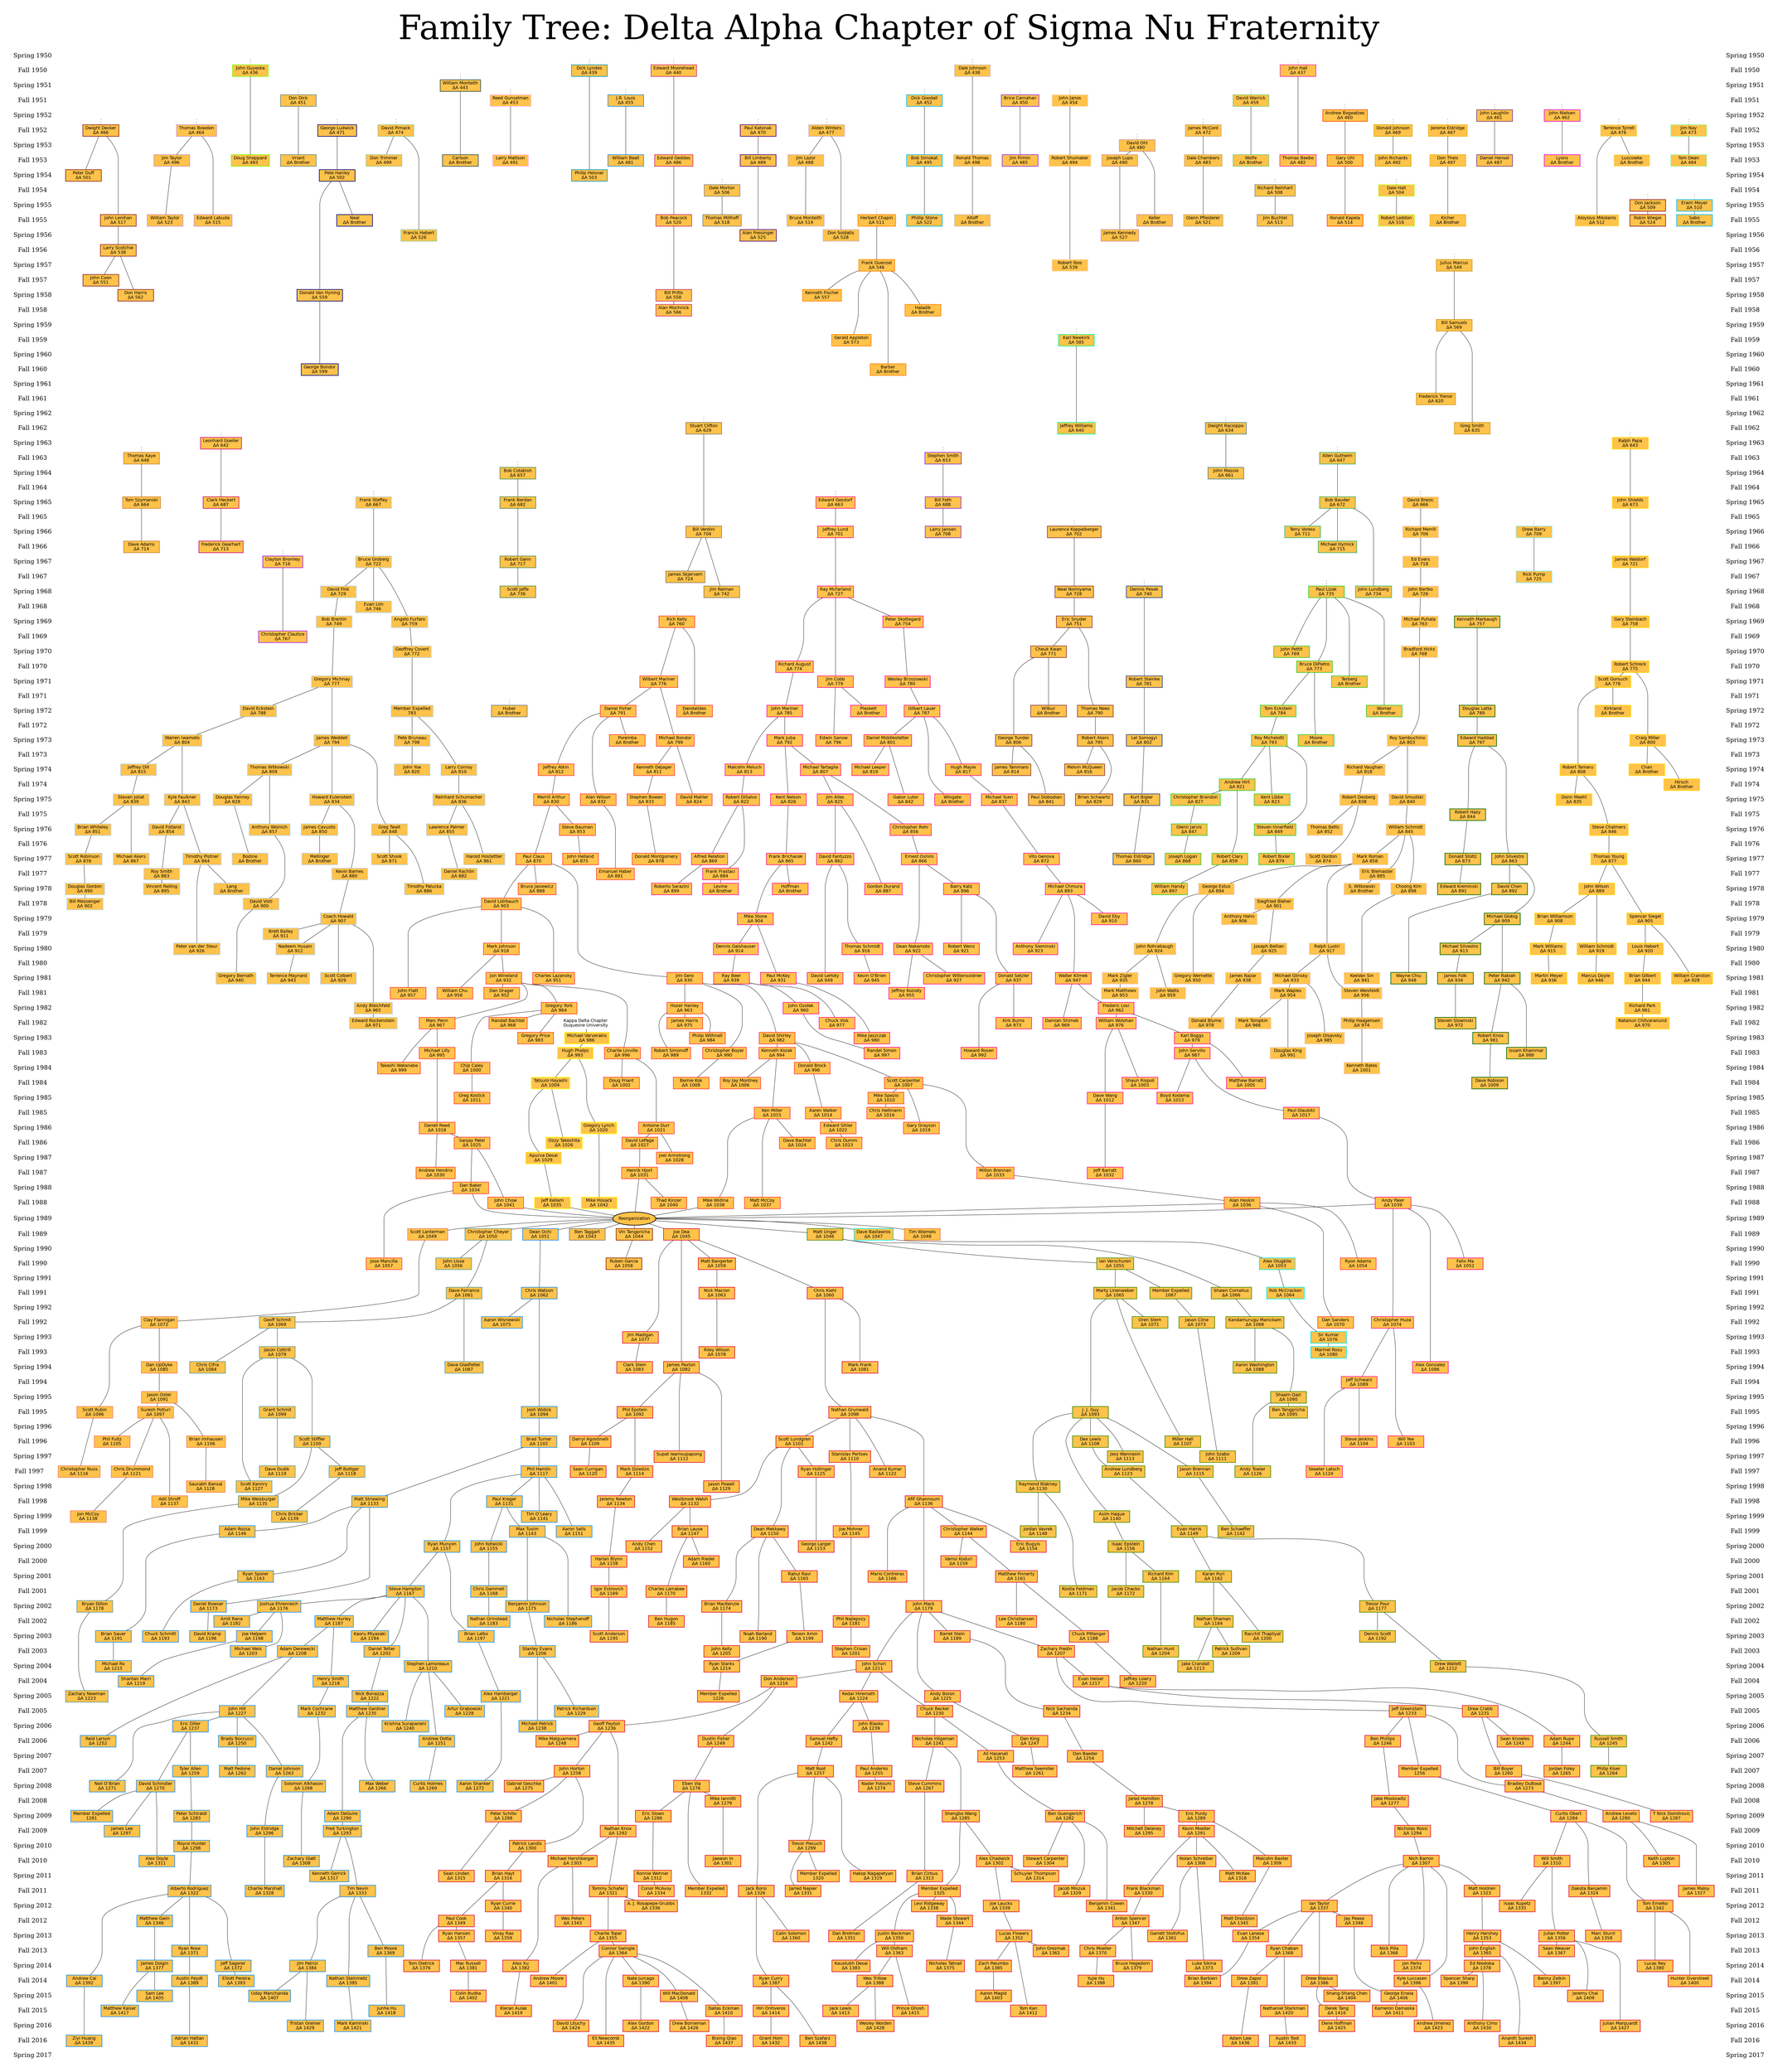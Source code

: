 digraph "family-tree" {
    size=80;
    ratio="compress";
    pad=".5, .5";
    ranksep=0.15;
    nodesep=0.5;
    label="Family Tree: Delta Alpha Chapter of Sigma Nu Fraternity";
    labelloc="t";
    fontsize=110;
    concentrate=False;
    node [style="filled",shape="box",penwidth=2,width=1.63,fontname="dejavu sans"];
    edge [arrowhead="none"];
    subgraph "ranks-left" {
        node [color="none",fontsize=20,fontname="dejavu serif"];
        edge [style="invis"];
        "ranks-left:spring1950" [label="Spring 1950"];
        "ranks-left:fall1950" [label="Fall 1950"];
        "ranks-left:spring1951" [label="Spring 1951"];
        "ranks-left:fall1951" [label="Fall 1951"];
        "ranks-left:spring1952" [label="Spring 1952"];
        "ranks-left:fall1952" [label="Fall 1952"];
        "ranks-left:spring1953" [label="Spring 1953"];
        "ranks-left:fall1953" [label="Fall 1953"];
        "ranks-left:spring1954" [label="Spring 1954"];
        "ranks-left:fall1954" [label="Fall 1954"];
        "ranks-left:spring1955" [label="Spring 1955"];
        "ranks-left:fall1955" [label="Fall 1955"];
        "ranks-left:spring1956" [label="Spring 1956"];
        "ranks-left:fall1956" [label="Fall 1956"];
        "ranks-left:spring1957" [label="Spring 1957"];
        "ranks-left:fall1957" [label="Fall 1957"];
        "ranks-left:spring1958" [label="Spring 1958"];
        "ranks-left:fall1958" [label="Fall 1958"];
        "ranks-left:spring1959" [label="Spring 1959"];
        "ranks-left:fall1959" [label="Fall 1959"];
        "ranks-left:spring1960" [label="Spring 1960"];
        "ranks-left:fall1960" [label="Fall 1960"];
        "ranks-left:spring1961" [label="Spring 1961"];
        "ranks-left:fall1961" [label="Fall 1961"];
        "ranks-left:spring1962" [label="Spring 1962"];
        "ranks-left:fall1962" [label="Fall 1962"];
        "ranks-left:spring1963" [label="Spring 1963"];
        "ranks-left:fall1963" [label="Fall 1963"];
        "ranks-left:spring1964" [label="Spring 1964"];
        "ranks-left:fall1964" [label="Fall 1964"];
        "ranks-left:spring1965" [label="Spring 1965"];
        "ranks-left:fall1965" [label="Fall 1965"];
        "ranks-left:spring1966" [label="Spring 1966"];
        "ranks-left:fall1966" [label="Fall 1966"];
        "ranks-left:spring1967" [label="Spring 1967"];
        "ranks-left:fall1967" [label="Fall 1967"];
        "ranks-left:spring1968" [label="Spring 1968"];
        "ranks-left:fall1968" [label="Fall 1968"];
        "ranks-left:spring1969" [label="Spring 1969"];
        "ranks-left:fall1969" [label="Fall 1969"];
        "ranks-left:spring1970" [label="Spring 1970"];
        "ranks-left:fall1970" [label="Fall 1970"];
        "ranks-left:spring1971" [label="Spring 1971"];
        "ranks-left:fall1971" [label="Fall 1971"];
        "ranks-left:spring1972" [label="Spring 1972"];
        "ranks-left:fall1972" [label="Fall 1972"];
        "ranks-left:spring1973" [label="Spring 1973"];
        "ranks-left:fall1973" [label="Fall 1973"];
        "ranks-left:spring1974" [label="Spring 1974"];
        "ranks-left:fall1974" [label="Fall 1974"];
        "ranks-left:spring1975" [label="Spring 1975"];
        "ranks-left:fall1975" [label="Fall 1975"];
        "ranks-left:spring1976" [label="Spring 1976"];
        "ranks-left:fall1976" [label="Fall 1976"];
        "ranks-left:spring1977" [label="Spring 1977"];
        "ranks-left:fall1977" [label="Fall 1977"];
        "ranks-left:spring1978" [label="Spring 1978"];
        "ranks-left:fall1978" [label="Fall 1978"];
        "ranks-left:spring1979" [label="Spring 1979"];
        "ranks-left:fall1979" [label="Fall 1979"];
        "ranks-left:spring1980" [label="Spring 1980"];
        "ranks-left:fall1980" [label="Fall 1980"];
        "ranks-left:spring1981" [label="Spring 1981"];
        "ranks-left:fall1981" [label="Fall 1981"];
        "ranks-left:spring1982" [label="Spring 1982"];
        "ranks-left:fall1982" [label="Fall 1982"];
        "ranks-left:spring1983" [label="Spring 1983"];
        "ranks-left:fall1983" [label="Fall 1983"];
        "ranks-left:spring1984" [label="Spring 1984"];
        "ranks-left:fall1984" [label="Fall 1984"];
        "ranks-left:spring1985" [label="Spring 1985"];
        "ranks-left:fall1985" [label="Fall 1985"];
        "ranks-left:spring1986" [label="Spring 1986"];
        "ranks-left:fall1986" [label="Fall 1986"];
        "ranks-left:spring1987" [label="Spring 1987"];
        "ranks-left:fall1987" [label="Fall 1987"];
        "ranks-left:spring1988" [label="Spring 1988"];
        "ranks-left:fall1988" [label="Fall 1988"];
        "ranks-left:spring1989" [label="Spring 1989"];
        "ranks-left:fall1989" [label="Fall 1989"];
        "ranks-left:spring1990" [label="Spring 1990"];
        "ranks-left:fall1990" [label="Fall 1990"];
        "ranks-left:spring1991" [label="Spring 1991"];
        "ranks-left:fall1991" [label="Fall 1991"];
        "ranks-left:spring1992" [label="Spring 1992"];
        "ranks-left:fall1992" [label="Fall 1992"];
        "ranks-left:spring1993" [label="Spring 1993"];
        "ranks-left:fall1993" [label="Fall 1993"];
        "ranks-left:spring1994" [label="Spring 1994"];
        "ranks-left:fall1994" [label="Fall 1994"];
        "ranks-left:spring1995" [label="Spring 1995"];
        "ranks-left:fall1995" [label="Fall 1995"];
        "ranks-left:spring1996" [label="Spring 1996"];
        "ranks-left:fall1996" [label="Fall 1996"];
        "ranks-left:spring1997" [label="Spring 1997"];
        "ranks-left:fall1997" [label="Fall 1997"];
        "ranks-left:spring1998" [label="Spring 1998"];
        "ranks-left:fall1998" [label="Fall 1998"];
        "ranks-left:spring1999" [label="Spring 1999"];
        "ranks-left:fall1999" [label="Fall 1999"];
        "ranks-left:spring2000" [label="Spring 2000"];
        "ranks-left:fall2000" [label="Fall 2000"];
        "ranks-left:spring2001" [label="Spring 2001"];
        "ranks-left:fall2001" [label="Fall 2001"];
        "ranks-left:spring2002" [label="Spring 2002"];
        "ranks-left:fall2002" [label="Fall 2002"];
        "ranks-left:spring2003" [label="Spring 2003"];
        "ranks-left:fall2003" [label="Fall 2003"];
        "ranks-left:spring2004" [label="Spring 2004"];
        "ranks-left:fall2004" [label="Fall 2004"];
        "ranks-left:spring2005" [label="Spring 2005"];
        "ranks-left:fall2005" [label="Fall 2005"];
        "ranks-left:spring2006" [label="Spring 2006"];
        "ranks-left:fall2006" [label="Fall 2006"];
        "ranks-left:spring2007" [label="Spring 2007"];
        "ranks-left:fall2007" [label="Fall 2007"];
        "ranks-left:spring2008" [label="Spring 2008"];
        "ranks-left:fall2008" [label="Fall 2008"];
        "ranks-left:spring2009" [label="Spring 2009"];
        "ranks-left:fall2009" [label="Fall 2009"];
        "ranks-left:spring2010" [label="Spring 2010"];
        "ranks-left:fall2010" [label="Fall 2010"];
        "ranks-left:spring2011" [label="Spring 2011"];
        "ranks-left:fall2011" [label="Fall 2011"];
        "ranks-left:spring2012" [label="Spring 2012"];
        "ranks-left:fall2012" [label="Fall 2012"];
        "ranks-left:spring2013" [label="Spring 2013"];
        "ranks-left:fall2013" [label="Fall 2013"];
        "ranks-left:spring2014" [label="Spring 2014"];
        "ranks-left:fall2014" [label="Fall 2014"];
        "ranks-left:spring2015" [label="Spring 2015"];
        "ranks-left:fall2015" [label="Fall 2015"];
        "ranks-left:spring2016" [label="Spring 2016"];
        "ranks-left:fall2016" [label="Fall 2016"];
        "ranks-left:spring2017" [label="Spring 2017"];
        "ranks-left:spring1950" -> "ranks-left:fall1950";
        "ranks-left:fall1950" -> "ranks-left:spring1951";
        "ranks-left:spring1951" -> "ranks-left:fall1951";
        "ranks-left:fall1951" -> "ranks-left:spring1952";
        "ranks-left:spring1952" -> "ranks-left:fall1952";
        "ranks-left:fall1952" -> "ranks-left:spring1953";
        "ranks-left:spring1953" -> "ranks-left:fall1953";
        "ranks-left:fall1953" -> "ranks-left:spring1954";
        "ranks-left:spring1954" -> "ranks-left:fall1954";
        "ranks-left:fall1954" -> "ranks-left:spring1955";
        "ranks-left:spring1955" -> "ranks-left:fall1955";
        "ranks-left:fall1955" -> "ranks-left:spring1956";
        "ranks-left:spring1956" -> "ranks-left:fall1956";
        "ranks-left:fall1956" -> "ranks-left:spring1957";
        "ranks-left:spring1957" -> "ranks-left:fall1957";
        "ranks-left:fall1957" -> "ranks-left:spring1958";
        "ranks-left:spring1958" -> "ranks-left:fall1958";
        "ranks-left:fall1958" -> "ranks-left:spring1959";
        "ranks-left:spring1959" -> "ranks-left:fall1959";
        "ranks-left:fall1959" -> "ranks-left:spring1960";
        "ranks-left:spring1960" -> "ranks-left:fall1960";
        "ranks-left:fall1960" -> "ranks-left:spring1961";
        "ranks-left:spring1961" -> "ranks-left:fall1961";
        "ranks-left:fall1961" -> "ranks-left:spring1962";
        "ranks-left:spring1962" -> "ranks-left:fall1962";
        "ranks-left:fall1962" -> "ranks-left:spring1963";
        "ranks-left:spring1963" -> "ranks-left:fall1963";
        "ranks-left:fall1963" -> "ranks-left:spring1964";
        "ranks-left:spring1964" -> "ranks-left:fall1964";
        "ranks-left:fall1964" -> "ranks-left:spring1965";
        "ranks-left:spring1965" -> "ranks-left:fall1965";
        "ranks-left:fall1965" -> "ranks-left:spring1966";
        "ranks-left:spring1966" -> "ranks-left:fall1966";
        "ranks-left:fall1966" -> "ranks-left:spring1967";
        "ranks-left:spring1967" -> "ranks-left:fall1967";
        "ranks-left:fall1967" -> "ranks-left:spring1968";
        "ranks-left:spring1968" -> "ranks-left:fall1968";
        "ranks-left:fall1968" -> "ranks-left:spring1969";
        "ranks-left:spring1969" -> "ranks-left:fall1969";
        "ranks-left:fall1969" -> "ranks-left:spring1970";
        "ranks-left:spring1970" -> "ranks-left:fall1970";
        "ranks-left:fall1970" -> "ranks-left:spring1971";
        "ranks-left:spring1971" -> "ranks-left:fall1971";
        "ranks-left:fall1971" -> "ranks-left:spring1972";
        "ranks-left:spring1972" -> "ranks-left:fall1972";
        "ranks-left:fall1972" -> "ranks-left:spring1973";
        "ranks-left:spring1973" -> "ranks-left:fall1973";
        "ranks-left:fall1973" -> "ranks-left:spring1974";
        "ranks-left:spring1974" -> "ranks-left:fall1974";
        "ranks-left:fall1974" -> "ranks-left:spring1975";
        "ranks-left:spring1975" -> "ranks-left:fall1975";
        "ranks-left:fall1975" -> "ranks-left:spring1976";
        "ranks-left:spring1976" -> "ranks-left:fall1976";
        "ranks-left:fall1976" -> "ranks-left:spring1977";
        "ranks-left:spring1977" -> "ranks-left:fall1977";
        "ranks-left:fall1977" -> "ranks-left:spring1978";
        "ranks-left:spring1978" -> "ranks-left:fall1978";
        "ranks-left:fall1978" -> "ranks-left:spring1979";
        "ranks-left:spring1979" -> "ranks-left:fall1979";
        "ranks-left:fall1979" -> "ranks-left:spring1980";
        "ranks-left:spring1980" -> "ranks-left:fall1980";
        "ranks-left:fall1980" -> "ranks-left:spring1981";
        "ranks-left:spring1981" -> "ranks-left:fall1981";
        "ranks-left:fall1981" -> "ranks-left:spring1982";
        "ranks-left:spring1982" -> "ranks-left:fall1982";
        "ranks-left:fall1982" -> "ranks-left:spring1983";
        "ranks-left:spring1983" -> "ranks-left:fall1983";
        "ranks-left:fall1983" -> "ranks-left:spring1984";
        "ranks-left:spring1984" -> "ranks-left:fall1984";
        "ranks-left:fall1984" -> "ranks-left:spring1985";
        "ranks-left:spring1985" -> "ranks-left:fall1985";
        "ranks-left:fall1985" -> "ranks-left:spring1986";
        "ranks-left:spring1986" -> "ranks-left:fall1986";
        "ranks-left:fall1986" -> "ranks-left:spring1987";
        "ranks-left:spring1987" -> "ranks-left:fall1987";
        "ranks-left:fall1987" -> "ranks-left:spring1988";
        "ranks-left:spring1988" -> "ranks-left:fall1988";
        "ranks-left:fall1988" -> "ranks-left:spring1989";
        "ranks-left:spring1989" -> "ranks-left:fall1989";
        "ranks-left:fall1989" -> "ranks-left:spring1990";
        "ranks-left:spring1990" -> "ranks-left:fall1990";
        "ranks-left:fall1990" -> "ranks-left:spring1991";
        "ranks-left:spring1991" -> "ranks-left:fall1991";
        "ranks-left:fall1991" -> "ranks-left:spring1992";
        "ranks-left:spring1992" -> "ranks-left:fall1992";
        "ranks-left:fall1992" -> "ranks-left:spring1993";
        "ranks-left:spring1993" -> "ranks-left:fall1993";
        "ranks-left:fall1993" -> "ranks-left:spring1994";
        "ranks-left:spring1994" -> "ranks-left:fall1994";
        "ranks-left:fall1994" -> "ranks-left:spring1995";
        "ranks-left:spring1995" -> "ranks-left:fall1995";
        "ranks-left:fall1995" -> "ranks-left:spring1996";
        "ranks-left:spring1996" -> "ranks-left:fall1996";
        "ranks-left:fall1996" -> "ranks-left:spring1997";
        "ranks-left:spring1997" -> "ranks-left:fall1997";
        "ranks-left:fall1997" -> "ranks-left:spring1998";
        "ranks-left:spring1998" -> "ranks-left:fall1998";
        "ranks-left:fall1998" -> "ranks-left:spring1999";
        "ranks-left:spring1999" -> "ranks-left:fall1999";
        "ranks-left:fall1999" -> "ranks-left:spring2000";
        "ranks-left:spring2000" -> "ranks-left:fall2000";
        "ranks-left:fall2000" -> "ranks-left:spring2001";
        "ranks-left:spring2001" -> "ranks-left:fall2001";
        "ranks-left:fall2001" -> "ranks-left:spring2002";
        "ranks-left:spring2002" -> "ranks-left:fall2002";
        "ranks-left:fall2002" -> "ranks-left:spring2003";
        "ranks-left:spring2003" -> "ranks-left:fall2003";
        "ranks-left:fall2003" -> "ranks-left:spring2004";
        "ranks-left:spring2004" -> "ranks-left:fall2004";
        "ranks-left:fall2004" -> "ranks-left:spring2005";
        "ranks-left:spring2005" -> "ranks-left:fall2005";
        "ranks-left:fall2005" -> "ranks-left:spring2006";
        "ranks-left:spring2006" -> "ranks-left:fall2006";
        "ranks-left:fall2006" -> "ranks-left:spring2007";
        "ranks-left:spring2007" -> "ranks-left:fall2007";
        "ranks-left:fall2007" -> "ranks-left:spring2008";
        "ranks-left:spring2008" -> "ranks-left:fall2008";
        "ranks-left:fall2008" -> "ranks-left:spring2009";
        "ranks-left:spring2009" -> "ranks-left:fall2009";
        "ranks-left:fall2009" -> "ranks-left:spring2010";
        "ranks-left:spring2010" -> "ranks-left:fall2010";
        "ranks-left:fall2010" -> "ranks-left:spring2011";
        "ranks-left:spring2011" -> "ranks-left:fall2011";
        "ranks-left:fall2011" -> "ranks-left:spring2012";
        "ranks-left:spring2012" -> "ranks-left:fall2012";
        "ranks-left:fall2012" -> "ranks-left:spring2013";
        "ranks-left:spring2013" -> "ranks-left:fall2013";
        "ranks-left:fall2013" -> "ranks-left:spring2014";
        "ranks-left:spring2014" -> "ranks-left:fall2014";
        "ranks-left:fall2014" -> "ranks-left:spring2015";
        "ranks-left:spring2015" -> "ranks-left:fall2015";
        "ranks-left:fall2015" -> "ranks-left:spring2016";
        "ranks-left:spring2016" -> "ranks-left:fall2016";
        "ranks-left:fall2016" -> "ranks-left:spring2017";
    }
    subgraph "entities" {
        node [fillcolor=".11 .71 1."];
        "648" [label="Thomas Kaye\nΔΑ 648",color="tan3"];
        "648:parent" [height=0,width=0,style="invis"];
        "664" [label="Tom Szymanski\nΔΑ 664",color="tan3"];
        "714" [label="Dave Adams\nΔΑ 714",color="tan3"];
        "466" [label="Dwight Decker\nΔΑ 466",color="brown4"];
        "466:parent" [height=0,width=0,style="invis"];
        "501" [label="Peter Duff\nΔΑ 501",color="brown4"];
        "517" [label="John Lenihan\nΔΑ 517",color="brown4"];
        "538" [label="Larry Scotchie\nΔΑ 538",color="brown4"];
        "551" [label="John Coon\nΔΑ 551",color="brown4"];
        "562" [label="Don Harris\nΔΑ 562",color="brown4"];
        "464" [label="Thomas Bowden\nΔΑ 464",color="plum3"];
        "464:parent" [height=0,width=0,style="invis"];
        "496" [label="Jim Taylor\nΔΑ 496",color="plum3"];
        "515" [label="Edward Labuda\nΔΑ 515",color="plum3"];
        "523" [label="William Taylor\nΔΑ 523",color="plum3"];
        "436" [label="John Guyeska\nΔΑ 436",color="chartreuse1"];
        "436:parent" [height=0,width=0,style="invis"];
        "493" [label="Doug Sheppard\nΔΑ 493",color="chartreuse1"];
        "642" [label="Leonhard Goeller\nΔΑ 642",color="deeppink3"];
        "642:parent" [height=0,width=0,style="invis"];
        "687" [label="Clark Heckert\nΔΑ 687",color="deeppink3"];
        "713" [label="Frederick Gearhart\nΔΑ 713",color="deeppink3"];
        "451" [label="Don Dick\nΔΑ 451",color="paleturquoise4"];
        "451:parent" [height=0,width=0,style="invis"];
        "brother25" [label="Vriant\nΔΑ Brother",color="paleturquoise4"];
        "471" [label="George Ludwick\nΔΑ 471",color="navy"];
        "471:parent" [height=0,width=0,style="invis"];
        "502" [label="Pete Hanley\nΔΑ 502",color="navy"];
        "559" [label="Donald Van Hyning\nΔΑ 559",color="navy"];
        "599" [label="George Bondor\nΔΑ 599",color="navy"];
        "brother20" [label="Neal\nΔΑ Brother",color="navy"];
        "474" [label="David Pirnack\nΔΑ 474",color="darkseagreen3"];
        "474:parent" [height=0,width=0,style="invis"];
        "499" [label="Don Trimmer\nΔΑ 499",color="darkseagreen3"];
        "526" [label="Francis Hebert\nΔΑ 526",color="darkseagreen3"];
        "443" [label="William Monteith\nΔΑ 443",color="darkslategray"];
        "443:parent" [height=0,width=0,style="invis"];
        "brother4" [label="Carlson\nΔΑ Brother",color="darkslategray"];
        "453" [label="Reed Gunselman\nΔΑ 453",color="plum1"];
        "453:parent" [height=0,width=0,style="invis"];
        "491" [label="Larry Mattson\nΔΑ 491",color="plum1"];
        "439" [label="Dick Lyndes\nΔΑ 439",color="deepskyblue3"];
        "439:parent" [height=0,width=0,style="invis"];
        "503" [label="Philip Heisner\nΔΑ 503",color="deepskyblue3"];
        "455" [label="J.R. Louis\nΔΑ 455",color="dodgerblue1"];
        "455:parent" [height=0,width=0,style="invis"];
        "481" [label="William Beall\nΔΑ 481",color="dodgerblue1"];
        "716" [label="Clayton Bromley\nΔΑ 716",color="purple"];
        "716:parent" [height=0,width=0,style="invis"];
        "767" [label="Christopher Clautice\nΔΑ 767",color="purple"];
        "667" [label="Frank Steffey\nΔΑ 667",color="slategray2"];
        "667:parent" [height=0,width=0,style="invis"];
        "722" [label="Bruce Groberg\nΔΑ 722",color="slategray2"];
        "729" [label="David Fink\nΔΑ 729",color="slategray2"];
        "746" [label="Evan Lim\nΔΑ 746",color="slategray2"];
        "749" [label="Bob Brentin\nΔΑ 749",color="slategray2"];
        "759" [label="Angelo Furfaro\nΔΑ 759",color="slategray2"];
        "772" [label="Geoffrey Covert\nΔΑ 772",color="slategray2"];
        "777" [label="Gregory Michnay\nΔΑ 777",color="slategray2"];
        "783" [label="Member Expelled\n783",color="slategray2"];
        "788" [label="David Eckstein\nΔΑ 788",color="slategray2"];
        "794" [label="James Weddell\nΔΑ 794",color="slategray2"];
        "798" [label="Pete Bruneau\nΔΑ 798",color="slategray2"];
        "804" [label="Warren Iwamoto\nΔΑ 804",color="slategray2"];
        "809" [label="Thomas Witkowski\nΔΑ 809",color="slategray2"];
        "810" [label="Larry Conroy\nΔΑ 810",color="slategray2"];
        "815" [label="Jeffrey Dill\nΔΑ 815",color="slategray2"];
        "820" [label="John Yoe\nΔΑ 820",color="slategray2"];
        "828" [label="Douglas Fanney\nΔΑ 828",color="slategray2"];
        "834" [label="Howard Eulenstein\nΔΑ 834",color="slategray2"];
        "836" [label="Reinhard Schumacher\nΔΑ 836",color="slategray2"];
        "839" [label="Steven Joliat\nΔΑ 839",color="slategray2"];
        "843" [label="Kyle Faulkner\nΔΑ 843",color="slategray2"];
        "848" [label="Greg Twait\nΔΑ 848",color="slategray2"];
        "850" [label="James Cavuoto\nΔΑ 850",color="slategray2"];
        "851" [label="Brian Whiteley\nΔΑ 851",color="slategray2"];
        "854" [label="David Fotland\nΔΑ 854",color="slategray2"];
        "855" [label="Lawrence Palmer\nΔΑ 855",color="slategray2"];
        "857" [label="Anthony Woinich\nΔΑ 857",color="slategray2"];
        "861" [label="Harold Hostettler\nΔΑ 861",color="slategray2"];
        "864" [label="Timothy Pistner\nΔΑ 864",color="slategray2"];
        "867" [label="Michael Akers\nΔΑ 867",color="slategray2"];
        "871" [label="Scott Shook\nΔΑ 871",color="slategray2"];
        "876" [label="Scott Robinson\nΔΑ 876",color="slategray2"];
        "880" [label="Kevin Barnes\nΔΑ 880",color="slategray2"];
        "882" [label="Daniel Rachlin\nΔΑ 882",color="slategray2"];
        "883" [label="Roy Smith\nΔΑ 883",color="slategray2"];
        "886" [label="Timothy Palucka\nΔΑ 886",color="slategray2"];
        "890" [label="Douglas Gordon\nΔΑ 890",color="slategray2"];
        "895" [label="Vincent Reiling\nΔΑ 895",color="slategray2"];
        "900" [label="David Visti\nΔΑ 900",color="slategray2"];
        "902" [label="Bill Messenger\nΔΑ 902",color="slategray2"];
        "907" [label="Coach Howald\nΔΑ 907",color="slategray2"];
        "911" [label="Brett Bailey\nΔΑ 911",color="slategray2"];
        "912" [label="Nadeem Husain\nΔΑ 912",color="slategray2"];
        "926" [label="Peter van der Steur\nΔΑ 926",color="slategray2"];
        "929" [label="Scott Colbert\nΔΑ 929",color="slategray2"];
        "940" [label="Gregory Bernath\nΔΑ 940",color="slategray2"];
        "943" [label="Terrence Maynard\nΔΑ 943",color="slategray2"];
        "965" [label="Andy Bleichfeld\nΔΑ 965",color="slategray2"];
        "971" [label="Edward Rockenstein\nΔΑ 971",color="slategray2"];
        "brother14" [label="Lang\nΔΑ Brother",color="slategray2"];
        "brother18" [label="Mellinger\nΔΑ Brother",color="slategray2"];
        "brother3" [label="Bodine\nΔΑ Brother",color="slategray2"];
        "440" [label="Edward Moorehead\nΔΑ 440",color="violetred3"];
        "440:parent" [height=0,width=0,style="invis"];
        "486" [label="Edward Geddes\nΔΑ 486",color="violetred3"];
        "520" [label="Bob Peacock\nΔΑ 520",color="violetred3"];
        "558" [label="Bill Pritts\nΔΑ 558",color="violetred3"];
        "566" [label="Alan Mochnick\nΔΑ 566",color="violetred3"];
        "506" [label="Dale Morton\nΔΑ 506",color="azure4"];
        "506:parent" [height=0,width=0,style="invis"];
        "518" [label="Thomas Millhoff\nΔΑ 518",color="azure4"];
        "470" [label="Paul Katonak\nΔΑ 470",color="indigo"];
        "470:parent" [height=0,width=0,style="invis"];
        "489" [label="Bill Limberty\nΔΑ 489",color="indigo"];
        "525" [label="Alan Freisinger\nΔΑ 525",color="indigo"];
        "477" [label="Alden Winters\nΔΑ 477",color="thistle3"];
        "477:parent" [height=0,width=0,style="invis"];
        "488" [label="Jim Lazor\nΔΑ 488",color="thistle3"];
        "519" [label="Bruce Monteith\nΔΑ 519",color="thistle3"];
        "528" [label="Don Soldatis\nΔΑ 528",color="thistle3"];
        "511" [label="Herbert Chapin\nΔΑ 511",color="darkorange1"];
        "511:parent" [height=0,width=0,style="invis"];
        "546" [label="Frank Guenzel\nΔΑ 546",color="darkorange1"];
        "557" [label="Kenneth Fischer\nΔΑ 557",color="darkorange1"];
        "573" [label="Gerald Appleton\nΔΑ 573",color="darkorange1"];
        "brother2" [label="Barber\nΔΑ Brother",color="darkorange1"];
        "brother7" [label="Haladik\nΔΑ Brother",color="darkorange1"];
        "452" [label="Dick Goodall\nΔΑ 452",color="deepskyblue1"];
        "452:parent" [height=0,width=0,style="invis"];
        "495" [label="Bob Simokat\nΔΑ 495",color="deepskyblue1"];
        "522" [label="Phillip Stone\nΔΑ 522",color="deepskyblue1"];
        "438" [label="Dale Johnson\nΔΑ 438",color="lavenderblush3"];
        "438:parent" [height=0,width=0,style="invis"];
        "498" [label="Ronald Thomas\nΔΑ 498",color="lavenderblush3"];
        "brother1" [label="Altoff\nΔΑ Brother",color="lavenderblush3"];
        "brother10" [label="Huber\nΔΑ Brother",color="slategray"];
        "brother10:parent" [height=0,width=0,style="invis"];
        "450" [label="Brice Carnahan\nΔΑ 450",color="purple2"];
        "450:parent" [height=0,width=0,style="invis"];
        "485" [label="Jim Firmin\nΔΑ 485",color="purple2"];
        "454" [label="John Janos\nΔΑ 454",color="peachpuff"];
        "454:parent" [height=0,width=0,style="invis"];
        "494" [label="Robert Shumaker\nΔΑ 494",color="peachpuff"];
        "539" [label="Robert Ibos\nΔΑ 539",color="peachpuff"];
        "657" [label="Bob Cotabish\nΔΑ 657",color="palegreen4"];
        "657:parent" [height=0,width=0,style="invis"];
        "682" [label="Frank Berdan\nΔΑ 682",color="palegreen4"];
        "717" [label="Robert Gann\nΔΑ 717",color="palegreen4"];
        "736" [label="Scott Jaffe\nΔΑ 736",color="palegreen4"];
        "480" [label="David Ohl\nΔΑ 480",color="pink3"];
        "480:parent" [height=0,width=0,style="invis"];
        "490" [label="Joseph Lupo\nΔΑ 490",color="pink3"];
        "527" [label="James Kennedy\nΔΑ 527",color="pink3"];
        "brother11" [label="Keller\nΔΑ Brother",color="pink3"];
        "472" [label="James McCord\nΔΑ 472",color="burlywood3"];
        "472:parent" [height=0,width=0,style="invis"];
        "483" [label="Dale Chambers\nΔΑ 483",color="burlywood3"];
        "521" [label="Glenn Pfleiderer\nΔΑ 521",color="burlywood3"];
        "629" [label="Stuart Clifton\nΔΑ 629",color="wheat4"];
        "629:parent" [height=0,width=0,style="invis"];
        "704" [label="Bill Verdini\nΔΑ 704",color="wheat4"];
        "724" [label="James Skjervem\nΔΑ 724",color="wheat4"];
        "742" [label="Jim Reiman\nΔΑ 742",color="wheat4"];
        "585" [label="Karl Newkirk\nΔΑ 585",color="mediumspringgreen"];
        "585:parent" [height=0,width=0,style="invis"];
        "640" [label="Jeffrey Williams\nΔΑ 640",color="mediumspringgreen"];
        "1000" [label="Chip Caley\nΔΑ 1000",color="brown1"];
        "1002" [label="Doug Friant\nΔΑ 1002",color="brown1"];
        "1003" [label="Shaun Rispoli\nΔΑ 1003",color="deeppink"];
        "1004" [label="Tatsuro Hayashi\nΔΑ 1004",color="yellow"];
        "1005" [label="Matthew Barratt\nΔΑ 1005",color="deeppink"];
        "1006" [label="Roy Jay Montney\nΔΑ 1006",color="brown1"];
        "1007" [label="Scott Carpenter\nΔΑ 1007",color="brown1"];
        "1008" [label="Bernie Kok\nΔΑ 1008",color="brown1"];
        "1010" [label="Mike Spezio\nΔΑ 1010",color="brown1"];
        "1011" [label="Greg Kostick\nΔΑ 1011",color="brown1"];
        "1012" [label="Dave Wang\nΔΑ 1012",color="deeppink"];
        "1013" [label="Boyd Kodama\nΔΑ 1013",color="deeppink"];
        "1014" [label="Aaren Walker\nΔΑ 1014",color="brown1"];
        "1015" [label="Ken Miller\nΔΑ 1015",color="brown1"];
        "1016" [label="Chris Hellmann\nΔΑ 1016",color="brown1"];
        "1017" [label="Paul Glaubitz\nΔΑ 1017",color="deeppink"];
        "1018" [label="Darrell Reed\nΔΑ 1018",color="brown1"];
        "1019" [label="Gary Grayson\nΔΑ 1019",color="brown1"];
        "1020" [label="Gregory Lynch\nΔΑ 1020",color="yellow"];
        "1021" [label="Antoine Durr\nΔΑ 1021",color="brown1"];
        "1022" [label="Edward Sihler\nΔΑ 1022",color="brown1"];
        "1023" [label="Chris Dumm\nΔΑ 1023",color="brown1"];
        "1024" [label="Dave Bachtel\nΔΑ 1024",color="brown1"];
        "1025" [label="Sanjay Patel\nΔΑ 1025",color="brown1"];
        "1026" [label="Ozzy Takeshita\nΔΑ 1026",color="yellow"];
        "1027" [label="David LePage\nΔΑ 1027",color="brown1"];
        "1028" [label="Joel Armstrong\nΔΑ 1028",color="brown1"];
        "1029" [label="Apurva Desai\nΔΑ 1029",color="yellow"];
        "1030" [label="Andrew Hendrix\nΔΑ 1030",color="brown1"];
        "1031" [label="Henrik Hjort\nΔΑ 1031",color="brown1"];
        "1032" [label="Jeff Barratt\nΔΑ 1032",color="deeppink"];
        "1033" [label="Milton Brennan\nΔΑ 1033",color="brown1"];
        "1034" [label="Dan Baker\nΔΑ 1034",color="brown1"];
        "1035" [label="Jeff Kellam\nΔΑ 1035",color="yellow"];
        "1036" [label="Alan Heskin\nΔΑ 1036",color="brown1"];
        "1037" [label="Matt McCoy\nΔΑ 1037",color="brown1"];
        "1038" [label="Mike Widina\nΔΑ 1038",color="brown1"];
        "1039" [label="Andy Paier\nΔΑ 1039",color="deeppink"];
        "1040" [label="Thad Kinzer\nΔΑ 1040",color="brown1"];
        "1041" [label="John Chow\nΔΑ 1041",color="brown1"];
        "1042" [label="Mike Hosack\nΔΑ 1042",color="yellow"];
        "1043" [label="Ben Taggart\nΔΑ 1043",color="slategrey"];
        "1044" [label="Vin Tangpricha\nΔΑ 1044",color="orangered4"];
        "1045" [label="Joe Dea\nΔΑ 1045",color="crimson"];
        "1046" [label="Matt Unger\nΔΑ 1046",color="chartreuse4"];
        "1047" [label="Dave Bastawros\nΔΑ 1047",color="cyan2"];
        "1048" [label="Tim Wiemels\nΔΑ 1048",color="sienna2"];
        "1049" [label="Scott Lanterman\nΔΑ 1049",color="salmon2"];
        "1050" [label="Christopher Cheyer\nΔΑ 1050",color="cadetblue"];
        "1051" [label="Dean Ochi\nΔΑ 1051",color="dodgerblue"];
        "1052" [label="Felix Ma\nΔΑ 1052",color="deeppink"];
        "1053" [label="Alex Olugbile\nΔΑ 1053",color="cyan2"];
        "1054" [label="Ryon Adams\nΔΑ 1054",color="brown1"];
        "1055" [label="Ian Verschuren\nΔΑ 1055",color="chartreuse4"];
        "1056" [label="John Lisse\nΔΑ 1056",color="cadetblue"];
        "1057" [label="Jose Mancilla\nΔΑ 1057",color="brown1"];
        "1058" [label="Ruben Garcia\nΔΑ 1058",color="orangered4"];
        "1059" [label="Matt Bangerter\nΔΑ 1059",color="crimson"];
        "1060" [label="Chris Kiehl\nΔΑ 1060",color="crimson"];
        "1061" [label="Dave Ferrance\nΔΑ 1061",color="cadetblue"];
        "1062" [label="Chris Watson\nΔΑ 1062",color="dodgerblue"];
        "1063" [label="Nick Macron\nΔΑ 1063",color="crimson"];
        "1064" [label="Rob McCracken\nΔΑ 1064",color="cyan2"];
        "1065" [label="Marty Linenweber\nΔΑ 1065",color="chartreuse4"];
        "1066" [label="Shawn Cornelius\nΔΑ 1066",color="chartreuse4"];
        "1067" [label="Member Expelled\n1067",color="chartreuse4"];
        "1068" [label="Kandamurugu Manickam\nΔΑ 1068",color="chartreuse4"];
        "1069" [label="Geoff Schmit\nΔΑ 1069",color="cadetblue"];
        "1070" [label="Dan Sanders\nΔΑ 1070",color="brown1"];
        "1071" [label="Oren Stern\nΔΑ 1071",color="chartreuse4"];
        "1072" [label="Clay Flannigan\nΔΑ 1072",color="salmon2"];
        "1073" [label="Jason Cline\nΔΑ 1073",color="chartreuse4"];
        "1074" [label="Christopher Huza\nΔΑ 1074",color="deeppink"];
        "1075" [label="Aaron Wisnewski\nΔΑ 1075",color="dodgerblue"];
        "1076" [label="Sir Kumar\nΔΑ 1076",color="cyan2"];
        "1077" [label="Jim Madigan\nΔΑ 1077",color="crimson"];
        "1078" [label="Riley Wilson\nΔΑ 1078",color="crimson"];
        "1079" [label="Jason Cottrill\nΔΑ 1079",color="cadetblue"];
        "1080" [label="Marinel Rosu\nΔΑ 1080",color="cyan2"];
        "1081" [label="Mark Frank\nΔΑ 1081",color="crimson"];
        "1082" [label="James Paxton\nΔΑ 1082",color="crimson"];
        "1083" [label="Clark Stein\nΔΑ 1083",color="crimson"];
        "1084" [label="Chris Cifra\nΔΑ 1084",color="cadetblue"];
        "1085" [label="Dan UpDyke\nΔΑ 1085",color="salmon2"];
        "1086" [label="Alex Gonzalez\nΔΑ 1086",color="deeppink"];
        "1087" [label="Dave Gladfelter\nΔΑ 1087",color="cadetblue"];
        "1088" [label="Aaron Washington\nΔΑ 1088",color="chartreuse4"];
        "1089" [label="Jeff Schwarz\nΔΑ 1089",color="deeppink"];
        "1090" [label="Shaam Qazi\nΔΑ 1090",color="chartreuse4"];
        "1091" [label="Jason Oster\nΔΑ 1091",color="salmon2"];
        "1092" [label="Phil Epstein\nΔΑ 1092",color="crimson"];
        "1093" [label="J. J. Guy\nΔΑ 1093",color="chartreuse4"];
        "1094" [label="Josh Widick\nΔΑ 1094",color="dodgerblue"];
        "1095" [label="Ben Tangpricha\nΔΑ 1095",color="chartreuse4"];
        "1096" [label="Scott Rubin\nΔΑ 1096",color="salmon2"];
        "1097" [label="Suresh Potluri\nΔΑ 1097",color="salmon2"];
        "1098" [label="Nathan Grunwald\nΔΑ 1098",color="crimson"];
        "1099" [label="Grant Schmit\nΔΑ 1099",color="cadetblue"];
        "1100" [label="Scott Stiffler\nΔΑ 1100",color="cadetblue"];
        "1101" [label="Scott Lundgren\nΔΑ 1101",color="crimson"];
        "1102" [label="Brad Turner\nΔΑ 1102",color="dodgerblue"];
        "1103" [label="Will Yee\nΔΑ 1103",color="deeppink"];
        "1104" [label="Steve Jenkins\nΔΑ 1104",color="deeppink"];
        "1105" [label="Phil Fultz\nΔΑ 1105",color="salmon2"];
        "1106" [label="Brian Imhausen\nΔΑ 1106",color="salmon2"];
        "1107" [label="Miller Hall\nΔΑ 1107",color="chartreuse4"];
        "1108" [label="Dex Lewis\nΔΑ 1108",color="chartreuse4"];
        "1109" [label="Darryl Agostinelli\nΔΑ 1109",color="crimson"];
        "1110" [label="Stanislav Pertsev\nΔΑ 1110",color="crimson"];
        "1111" [label="John Szabo\nΔΑ 1111",color="chartreuse4"];
        "1112" [label="Supat Ieamsupapong\nΔΑ 1112",color="crimson"];
        "1113" [label="Jess Wannasin\nΔΑ 1113",color="chartreuse4"];
        "1114" [label="Mark Dziedzic\nΔΑ 1114",color="crimson"];
        "1115" [label="Jason Brennan\nΔΑ 1115",color="chartreuse4"];
        "1116" [label="Christopher Nuss\nΔΑ 1116",color="salmon2"];
        "1117" [label="Phil Hamlin\nΔΑ 1117",color="dodgerblue"];
        "1118" [label="Jeff Bottger\nΔΑ 1118",color="cadetblue"];
        "1119" [label="Dave Dudik\nΔΑ 1119",color="cadetblue"];
        "1120" [label="Sean Currigan\nΔΑ 1120",color="crimson"];
        "1121" [label="Chris Drummond\nΔΑ 1121",color="salmon2"];
        "1122" [label="Anand Kumar\nΔΑ 1122",color="crimson"];
        "1123" [label="Andrew Lundberg\nΔΑ 1123",color="chartreuse4"];
        "1124" [label="Skeeter Latsch\nΔΑ 1124",color="deeppink"];
        "1125" [label="Ryan Hollinger\nΔΑ 1125",color="crimson"];
        "1126" [label="Andy Towler\nΔΑ 1126",color="chartreuse4"];
        "1127" [label="Scott Kannry\nΔΑ 1127",color="cadetblue"];
        "1128" [label="Saurabh Bansal\nΔΑ 1128",color="salmon2"];
        "1129" [label="Jason Powell\nΔΑ 1129",color="crimson"];
        "1130" [label="Raymond Blakney\nΔΑ 1130",color="chartreuse4"];
        "1131" [label="Paul Kreger\nΔΑ 1131",color="dodgerblue"];
        "1132" [label="Westbrook Walsh\nΔΑ 1132",color="crimson"];
        "1133" [label="Matt Striewing\nΔΑ 1133",color="dodgerblue"];
        "1134" [label="Jeremy Newton\nΔΑ 1134",color="crimson"];
        "1135" [label="Mike Weisburger\nΔΑ 1135",color="cadetblue"];
        "1136" [label="Afif Ghannoum\nΔΑ 1136",color="crimson"];
        "1137" [label="Adil Shroff\nΔΑ 1137",color="salmon2"];
        "1138" [label="Jon McCoy\nΔΑ 1138",color="salmon2"];
        "1139" [label="Chris Bricker\nΔΑ 1139",color="cadetblue"];
        "1140" [label="Asim Haque\nΔΑ 1140",color="chartreuse4"];
        "1141" [label="Tim O’Leary\nΔΑ 1141",color="dodgerblue"];
        "1142" [label="Ben Schaeffer\nΔΑ 1142",color="chartreuse4"];
        "1143" [label="Max Tusim\nΔΑ 1143",color="dodgerblue"];
        "1144" [label="Christopher Walker\nΔΑ 1144",color="crimson"];
        "1145" [label="Joe Mohner\nΔΑ 1145",color="crimson"];
        "1146" [label="Adam Rozsa\nΔΑ 1146",color="dodgerblue"];
        "1147" [label="Brian Lause\nΔΑ 1147",color="crimson"];
        "1148" [label="Jordan Vavrek\nΔΑ 1148",color="chartreuse4"];
        "1149" [label="Evan Harris\nΔΑ 1149",color="chartreuse4"];
        "1150" [label="Dean Mekkawy\nΔΑ 1150",color="crimson"];
        "1151" [label="Aaron Sells\nΔΑ 1151",color="dodgerblue"];
        "1152" [label="Andy Chen\nΔΑ 1152",color="crimson"];
        "1153" [label="George Larger\nΔΑ 1153",color="crimson"];
        "1154" [label="Eric Bugyis\nΔΑ 1154",color="crimson"];
        "1155" [label="John Kotwicki\nΔΑ 1155",color="dodgerblue"];
        "1156" [label="Isaac Epstein\nΔΑ 1156",color="chartreuse4"];
        "1157" [label="Ryan Munyon\nΔΑ 1157",color="dodgerblue"];
        "1158" [label="Harlan Blynn\nΔΑ 1158",color="crimson"];
        "1159" [label="Vamsi Koduri\nΔΑ 1159",color="crimson"];
        "1160" [label="Adam Riedel\nΔΑ 1160",color="crimson"];
        "1161" [label="Matthew Finnerty\nΔΑ 1161",color="crimson"];
        "1162" [label="Karan Puri\nΔΑ 1162",color="chartreuse4"];
        "1163" [label="Ryan Sporer\nΔΑ 1163",color="dodgerblue"];
        "1164" [label="Richard Kim\nΔΑ 1164",color="chartreuse4"];
        "1165" [label="Rahul Ravi\nΔΑ 1165",color="crimson"];
        "1166" [label="Mario Contreras\nΔΑ 1166",color="crimson"];
        "1167" [label="Steve Hampton\nΔΑ 1167",color="dodgerblue"];
        "1168" [label="Chris Gammell\nΔΑ 1168",color="dodgerblue"];
        "1169" [label="Igor Estrovich\nΔΑ 1169",color="crimson"];
        "1170" [label="Charles Larrabee\nΔΑ 1170",color="crimson"];
        "1171" [label="Kostia Feldman\nΔΑ 1171",color="chartreuse4"];
        "1172" [label="Jacob Chacko\nΔΑ 1172",color="chartreuse4"];
        "1173" [label="Daniel Bowser\nΔΑ 1173",color="dodgerblue"];
        "1174" [label="Brian MacKenzie\nΔΑ 1174",color="crimson"];
        "1175" [label="Benjamin Johnson\nΔΑ 1175",color="dodgerblue"];
        "1176" [label="Joshua Ehrenreich\nΔΑ 1176",color="dodgerblue"];
        "1177" [label="Trevor Pour\nΔΑ 1177",color="chartreuse4"];
        "1178" [label="Bryan Dillon\nΔΑ 1178",color="cadetblue"];
        "1179" [label="John Mack\nΔΑ 1179",color="crimson"];
        "1180" [label="Lee Christiansen\nΔΑ 1180",color="crimson"];
        "1181" [label="Phil Najlepszy\nΔΑ 1181",color="crimson"];
        "1182" [label="Amit Rana\nΔΑ 1182",color="dodgerblue"];
        "1183" [label="Nathan Grinstead\nΔΑ 1183",color="dodgerblue"];
        "1184" [label="Nathan Shaman\nΔΑ 1184",color="chartreuse4"];
        "1185" [label="Ben Hugon\nΔΑ 1185",color="crimson"];
        "1186" [label="Nicholas Stephanoff\nΔΑ 1186",color="dodgerblue"];
        "1187" [label="Matthew Hurley\nΔΑ 1187",color="dodgerblue"];
        "1188" [label="Chuck Pittenger\nΔΑ 1188",color="crimson"];
        "1189" [label="Barret Stein\nΔΑ 1189",color="crimson"];
        "1190" [label="Noah Berland\nΔΑ 1190",color="crimson"];
        "1191" [label="Brian Sauer\nΔΑ 1191",color="dodgerblue"];
        "1192" [label="Dennis Scott\nΔΑ 1192",color="chartreuse4"];
        "1193" [label="Chuck Schmitt\nΔΑ 1193",color="dodgerblue"];
        "1194" [label="Kaoru Miyazaki\nΔΑ 1194",color="dodgerblue"];
        "1195" [label="Scott Anderson\nΔΑ 1195",color="crimson"];
        "1196" [label="David Kramp\nΔΑ 1196",color="dodgerblue"];
        "1197" [label="Brian Latko\nΔΑ 1197",color="dodgerblue"];
        "1198" [label="Joe Helpern\nΔΑ 1198",color="dodgerblue"];
        "1199" [label="Taroon Amin\nΔΑ 1199",color="crimson"];
        "1200" [label="Racchit Thapliyal\nΔΑ 1200",color="chartreuse4"];
        "1201" [label="Stephen Crisan\nΔΑ 1201",color="crimson"];
        "1202" [label="Daniel Tellier\nΔΑ 1202",color="dodgerblue"];
        "1203" [label="Michael Weis\nΔΑ 1203",color="dodgerblue"];
        "1204" [label="Nathan Hunt\nΔΑ 1204",color="chartreuse4"];
        "1205" [label="John Kelly\nΔΑ 1205",color="crimson"];
        "1206" [label="Stanley Evans\nΔΑ 1206",color="dodgerblue"];
        "1207" [label="Zachary Fredin\nΔΑ 1207",color="crimson"];
        "1208" [label="Adam Derewecki\nΔΑ 1208",color="dodgerblue"];
        "1209" [label="Patrick Sullivan\nΔΑ 1209",color="chartreuse4"];
        "1210" [label="Stephen Lamoreaux\nΔΑ 1210",color="dodgerblue"];
        "1211" [label="John Schori\nΔΑ 1211",color="crimson"];
        "1212" [label="Drew Wallett\nΔΑ 1212",color="chartreuse4"];
        "1213" [label="Jake Crandall\nΔΑ 1213",color="chartreuse4"];
        "1214" [label="Ryan Starks\nΔΑ 1214",color="crimson"];
        "1215" [label="Michael Ro\nΔΑ 1215",color="dodgerblue"];
        "1216" [label="Don Anderson\nΔΑ 1216",color="crimson"];
        "1217" [label="Evan Heiser\nΔΑ 1217",color="crimson"];
        "1218" [label="Henry Smith\nΔΑ 1218",color="dodgerblue"];
        "1219" [label="Shantan Marri\nΔΑ 1219",color="dodgerblue"];
        "1220" [label="Jeffrey Lowry\nΔΑ 1220",color="crimson"];
        "1221" [label="Alex Hamberger\nΔΑ 1221",color="dodgerblue"];
        "1222" [label="Nick Bonazza\nΔΑ 1222",color="dodgerblue"];
        "1223" [label="Zachary Newman\nΔΑ 1223",color="cadetblue"];
        "1224" [label="Kedar Hiremath\nΔΑ 1224",color="crimson"];
        "1225" [label="Andy Boron\nΔΑ 1225",color="crimson"];
        "1226" [label="Member Expelled\n1226",color="crimson"];
        "1227" [label="John Hill\nΔΑ 1227",color="dodgerblue"];
        "1228" [label="Artur Grabowski\nΔΑ 1228",color="dodgerblue"];
        "1229" [label="Patrick Richardson\nΔΑ 1229",color="dodgerblue"];
        "1230" [label="Chuck Becker\nΔΑ 1230",color="crimson"];
        "1231" [label="Drew Crabb\nΔΑ 1231",color="crimson"];
        "1232" [label="Mark Cochrane\nΔΑ 1232",color="dodgerblue"];
        "1233" [label="Jeff Greenstein\nΔΑ 1233",color="crimson"];
        "1234" [label="Nick Sachanda\nΔΑ 1234",color="crimson"];
        "1235" [label="Matthew Gardner\nΔΑ 1235",color="dodgerblue"];
        "1236" [label="Geoff Peyton\nΔΑ 1236",color="crimson"];
        "1237" [label="Eric Diller\nΔΑ 1237",color="dodgerblue"];
        "1238" [label="Michael Petrick\nΔΑ 1238",color="dodgerblue"];
        "1239" [label="John Blasko\nΔΑ 1239",color="crimson"];
        "1240" [label="Krishna Surapaneni\nΔΑ 1240",color="dodgerblue"];
        "1241" [label="Nicholas Hilgeman\nΔΑ 1241",color="crimson"];
        "1242" [label="Samuel Hefty\nΔΑ 1242",color="crimson"];
        "1243" [label="Sean Knowles\nΔΑ 1243",color="crimson"];
        "1244" [label="Adam Rupe\nΔΑ 1244",color="crimson"];
        "1245" [label="Russell Smith\nΔΑ 1245",color="chartreuse4"];
        "1246" [label="Ben Phillips\nΔΑ 1246",color="crimson"];
        "1247" [label="Dan King\nΔΑ 1247",color="crimson"];
        "1248" [label="Mike Malguarnera\nΔΑ 1248",color="crimson"];
        "1249" [label="Dustin Fisher\nΔΑ 1249",color="crimson"];
        "1250" [label="Brady Boccucci\nΔΑ 1250",color="dodgerblue"];
        "1251" [label="Andrew Dotta\nΔΑ 1251",color="dodgerblue"];
        "1252" [label="Reid Larson\nΔΑ 1252",color="dodgerblue"];
        "1253" [label="Ali Hasanali\nΔΑ 1253",color="crimson"];
        "1254" [label="Dan Baeder\nΔΑ 1254",color="crimson"];
        "1255" [label="Paul Anderko\nΔΑ 1255",color="crimson"];
        "1256" [label="Member Expelled\n1256",color="crimson"];
        "1257" [label="Matt Root\nΔΑ 1257",color="crimson"];
        "1258" [label="John Horton\nΔΑ 1258",color="crimson"];
        "1259" [label="Tyler Allen\nΔΑ 1259",color="dodgerblue"];
        "1260" [label="Bill Boyer\nΔΑ 1260",color="crimson"];
        "1261" [label="Matthew Seemiller\nΔΑ 1261",color="crimson"];
        "1262" [label="Matt Pedone\nΔΑ 1262",color="dodgerblue"];
        "1263" [label="Daniel Johnson\nΔΑ 1263",color="dodgerblue"];
        "1264" [label="Philip Kiser\nΔΑ 1264",color="chartreuse4"];
        "1265" [label="Jordan Foley\nΔΑ 1265",color="crimson"];
        "1266" [label="Max Weber\nΔΑ 1266",color="dodgerblue"];
        "1267" [label="Steve Cummins\nΔΑ 1267",color="crimson"];
        "1268" [label="Solomon Alkhasov\nΔΑ 1268",color="dodgerblue"];
        "1269" [label="Curtis Holmes\nΔΑ 1269",color="dodgerblue"];
        "1270" [label="David Schindler\nΔΑ 1270",color="dodgerblue"];
        "1271" [label="Neil O’Brian\nΔΑ 1271",color="dodgerblue"];
        "1272" [label="Aaron Shanker\nΔΑ 1272",color="dodgerblue"];
        "1273" [label="Bradley DuBose\nΔΑ 1273",color="crimson"];
        "1274" [label="Nader Fotouhi\nΔΑ 1274",color="crimson"];
        "1275" [label="Gabriel Geschke\nΔΑ 1275",color="crimson"];
        "1276" [label="Eben Via\nΔΑ 1276",color="crimson"];
        "1277" [label="Jake Moskowitz\nΔΑ 1277",color="crimson"];
        "1278" [label="Jared Hamilton\nΔΑ 1278",color="crimson"];
        "1279" [label="Mike Iannitti\nΔΑ 1279",color="crimson"];
        "1280" [label="Andrew Leveto\nΔΑ 1280",color="crimson"];
        "1281" [label="Member Expelled\n1281",color="dodgerblue"];
        "1282" [label="Ben Guengerich\nΔΑ 1282",color="crimson"];
        "1283" [label="Peter Schiraldi\nΔΑ 1283",color="dodgerblue"];
        "1284" [label="Curtis Obert\nΔΑ 1284",color="crimson"];
        "1285" [label="Shengbo Wang\nΔΑ 1285",color="crimson"];
        "1286" [label="Eric Slown\nΔΑ 1286",color="crimson"];
        "1287" [label="T Nick Domitrovic\nΔΑ 1287",color="crimson"];
        "1288" [label="Peter Schillo\nΔΑ 1288",color="crimson"];
        "1289" [label="Eric Purdy\nΔΑ 1289",color="crimson"];
        "1290" [label="Adam DeGuire\nΔΑ 1290",color="dodgerblue"];
        "1291" [label="Kevin Moeller\nΔΑ 1291",color="crimson"];
        "1292" [label="Nathan Knox\nΔΑ 1292",color="crimson"];
        "1293" [label="Fred Turkington\nΔΑ 1293",color="dodgerblue"];
        "1294" [label="Nicholas Rossi\nΔΑ 1294",color="crimson"];
        "1295" [label="Mitchell Delaney\nΔΑ 1295",color="crimson"];
        "1296" [label="John Eldridge\nΔΑ 1296",color="dodgerblue"];
        "1297" [label="James Lee\nΔΑ 1297",color="dodgerblue"];
        "1298" [label="Royce Hunter\nΔΑ 1298",color="dodgerblue"];
        "1299" [label="Trevor Piecuch\nΔΑ 1299",color="crimson"];
        "1300" [label="Patrick Landis\nΔΑ 1300",color="crimson"];
        "1301" [label="Jaewon In\nΔΑ 1301",color="crimson"];
        "1302" [label="Alex Chadwick\nΔΑ 1302",color="crimson"];
        "1303" [label="Michael Hershberger\nΔΑ 1303",color="crimson"];
        "1304" [label="Stewart Carpenter\nΔΑ 1304",color="crimson"];
        "1305" [label="Keith Lupton\nΔΑ 1305",color="crimson"];
        "1306" [label="Nolan Schreiber\nΔΑ 1306",color="crimson"];
        "1307" [label="Nich Barron\nΔΑ 1307",color="crimson"];
        "1308" [label="Zachary Glatt\nΔΑ 1308",color="dodgerblue"];
        "1309" [label="Malcolm Baxter\nΔΑ 1309",color="crimson"];
        "1310" [label="Will Smith\nΔΑ 1310",color="crimson"];
        "1311" [label="Alex Doyle\nΔΑ 1311",color="dodgerblue"];
        "1312" [label="Ronnie Wehner\nΔΑ 1312",color="crimson"];
        "1313" [label="Brian Cirbus\nΔΑ 1313",color="crimson"];
        "1314" [label="Schuyler Thompson\nΔΑ 1314",color="crimson"];
        "1315" [label="Sean Linden\nΔΑ 1315",color="crimson"];
        "1316" [label="Brian Hayt\nΔΑ 1316",color="crimson"];
        "1317" [label="Kenneth Gerrick\nΔΑ 1317",color="dodgerblue"];
        "1318" [label="Matt McKee\nΔΑ 1318",color="crimson"];
        "1319" [label="Hakop Nagapetyan\nΔΑ 1319",color="crimson"];
        "1320" [label="Member Expelled\n1320",color="crimson"];
        "1321" [label="Tommy Schafer\nΔΑ 1321",color="crimson"];
        "1322" [label="Alberto Rodriguez\nΔΑ 1322",color="dodgerblue"];
        "1323" [label="Matt Holdren\nΔΑ 1323",color="crimson"];
        "1324" [label="Dakota Benjamin\nΔΑ 1324",color="crimson"];
        "1325" [label="Member Expelled\n1325",color="crimson"];
        "1326" [label="Jack Borsi\nΔΑ 1326",color="crimson"];
        "1327" [label="James Maloy\nΔΑ 1327",color="crimson"];
        "1328" [label="Charlie Marshall\nΔΑ 1328",color="dodgerblue"];
        "1329" [label="Jacob Miszuk\nΔΑ 1329",color="crimson"];
        "1330" [label="Frank Blackman\nΔΑ 1330",color="crimson"];
        "1331" [label="Jarred Napier\nΔΑ 1331",color="crimson"];
        "1332" [label="Member Expelled\n1332",color="crimson"];
        "1333" [label="Tim Nevin\nΔΑ 1333",color="dodgerblue"];
        "1334" [label="Conor McAvoy\nΔΑ 1334",color="crimson"];
        "1335" [label="Isaac Kupetz\nΔΑ 1335",color="crimson"];
        "1336" [label="A. J. Rosapepe-Grubbs\nΔΑ 1336",color="crimson"];
        "1337" [label="Ian Taylor\nΔΑ 1337",color="crimson"];
        "1338" [label="Levi Ridgeway\nΔΑ 1338",color="crimson"];
        "1339" [label="Joe Laucks\nΔΑ 1339",color="crimson"];
        "1340" [label="Ryan Currie\nΔΑ 1340",color="crimson"];
        "1341" [label="Benjamin Cowen\nΔΑ 1341",color="crimson"];
        "1342" [label="Tom Emelko\nΔΑ 1342",color="crimson"];
        "1343" [label="Wes Peters\nΔΑ 1343",color="crimson"];
        "1344" [label="Wade Stewart\nΔΑ 1344",color="crimson"];
        "1345" [label="Matt Drezdzon\nΔΑ 1345",color="crimson"];
        "1346" [label="Matthew Gwin\nΔΑ 1346",color="dodgerblue"];
        "1347" [label="Anton Spencer\nΔΑ 1347",color="crimson"];
        "1348" [label="Jay Pease\nΔΑ 1348",color="crimson"];
        "1349" [label="Paul Cook\nΔΑ 1349",color="crimson"];
        "1350" [label="Justin Beckman\nΔΑ 1350",color="crimson"];
        "1351" [label="Dan Brotman\nΔΑ 1351",color="crimson"];
        "1352" [label="Lucas Flowers\nΔΑ 1352",color="crimson"];
        "1353" [label="Henry Hershey\nΔΑ 1353",color="crimson"];
        "1354" [label="Evan Lanese\nΔΑ 1354",color="crimson"];
        "1355" [label="Charlie Topel\nΔΑ 1355",color="crimson"];
        "1356" [label="Julian Potter\nΔΑ 1356",color="crimson"];
        "1357" [label="Ryan Hansen\nΔΑ 1357",color="crimson"];
        "1358" [label="Marc Sturzl\nΔΑ 1358",color="crimson"];
        "1359" [label="Vinay Rao\nΔΑ 1359",color="crimson"];
        "1360" [label="Calin Solomon\nΔΑ 1360",color="crimson"];
        "1361" [label="Garrett Stoltzfus\nΔΑ 1361",color="crimson"];
        "1362" [label="John Grezmak\nΔΑ 1362",color="crimson"];
        "1363" [label="Will Oldham\nΔΑ 1363",color="crimson"];
        "1364" [label="Connor Swingle\nΔΑ 1364",color="crimson"];
        "1365" [label="John English\nΔΑ 1365",color="crimson"];
        "1366" [label="Nick Pilla\nΔΑ 1366",color="crimson"];
        "1367" [label="Sean Weaver\nΔΑ 1367",color="crimson"];
        "1368" [label="Ryan Chaban\nΔΑ 1368",color="crimson"];
        "1369" [label="Ben Moore\nΔΑ 1369",color="dodgerblue"];
        "1370" [label="Chris Moeller\nΔΑ 1370",color="crimson"];
        "1371" [label="Ryan Rose\nΔΑ 1371",color="dodgerblue"];
        "1372" [label="Jeff Sagerer\nΔΑ 1372",color="dodgerblue"];
        "1373" [label="Luke Sikina\nΔΑ 1373",color="crimson"];
        "1374" [label="Jon Parks\nΔΑ 1374",color="crimson"];
        "1375" [label="Nicholas Tatnall\nΔΑ 1375",color="crimson"];
        "1376" [label="Tom Dietrick\nΔΑ 1376",color="crimson"];
        "1377" [label="James Dolgin\nΔΑ 1377",color="dodgerblue"];
        "1378" [label="Ed Niedoba\nΔΑ 1378",color="crimson"];
        "1379" [label="Bruce Hegedorn\nΔΑ 1379",color="crimson"];
        "1380" [label="Lucas Rey\nΔΑ 1380",color="crimson"];
        "1381" [label="Mac Russell\nΔΑ 1381",color="crimson"];
        "1382" [label="Alex Xu\nΔΑ 1382",color="crimson"];
        "1383" [label="Kaustubh Desai\nΔΑ 1383",color="crimson"];
        "1384" [label="Jim Patrizi\nΔΑ 1384",color="dodgerblue"];
        "1385" [label="Zach Palumbo\nΔΑ 1385",color="crimson"];
        "1386" [label="Drew Blasius\nΔΑ 1386",color="crimson"];
        "1387" [label="Ryan Curry\nΔΑ 1387",color="crimson"];
        "1388" [label="Wes Trillow\nΔΑ 1388",color="crimson"];
        "1389" [label="Austin Feydt\nΔΑ 1389",color="dodgerblue"];
        "1390" [label="Nate Jurcago\nΔΑ 1390",color="crimson"];
        "1391" [label="Drew Zapor\nΔΑ 1391",color="crimson"];
        "1392" [label="Andrew Cai\nΔΑ 1392",color="dodgerblue"];
        "1393" [label="Elliott Pereira\nΔΑ 1393",color="dodgerblue"];
        "1394" [label="Brian Barbieri\nΔΑ 1394",color="crimson"];
        "1395" [label="Nathan Steinmetz\nΔΑ 1395",color="dodgerblue"];
        "1396" [label="Kyle Luccasen\nΔΑ 1396",color="crimson"];
        "1397" [label="Benny Zelkin\nΔΑ 1397",color="crimson"];
        "1398" [label="Yujie Hu\nΔΑ 1398",color="crimson"];
        "1399" [label="Spencer Sharp\nΔΑ 1399",color="crimson"];
        "1400" [label="Hunter Overstreet\nΔΑ 1400",color="crimson"];
        "1401" [label="Andrew Moore\nΔΑ 1401",color="crimson"];
        "1402" [label="Colin Budka\nΔΑ 1402",color="crimson"];
        "1403" [label="Aaron Magid\nΔΑ 1403",color="crimson"];
        "1404" [label="Shang-Shang Chen\nΔΑ 1404",color="crimson"];
        "1405" [label="Sam Lee\nΔΑ 1405",color="dodgerblue"];
        "1406" [label="George Enwia\nΔΑ 1406",color="crimson"];
        "1407" [label="Uday Manchanda\nΔΑ 1407",color="dodgerblue"];
        "1408" [label="Will MacDonald\nΔΑ 1408",color="crimson"];
        "1409" [label="Jeremy Chai\nΔΑ 1409",color="crimson"];
        "1410" [label="Dallas Eckman\nΔΑ 1410",color="crimson"];
        "1411" [label="Kameron Damaska\nΔΑ 1411",color="crimson"];
        "1412" [label="Tom Kan\nΔΑ 1412",color="crimson"];
        "1413" [label="Jack Lewis\nΔΑ 1413",color="crimson"];
        "1414" [label="Hiri Ontiveros\nΔΑ 1414",color="crimson"];
        "1415" [label="Prince Ghosh\nΔΑ 1415",color="crimson"];
        "1416" [label="Derek Tang\nΔΑ 1416",color="crimson"];
        "1417" [label="Matthew Kaiser\nΔΑ 1417",color="dodgerblue"];
        "1418" [label="Junhe Hu\nΔΑ 1418",color="dodgerblue"];
        "1419" [label="Kieran Aulak\nΔΑ 1419",color="crimson"];
        "1420" [label="Nathaniel Starkman\nΔΑ 1420",color="crimson"];
        "1421" [label="Mark Kaminski\nΔΑ 1421",color="dodgerblue"];
        "1422" [label="Alex Gordon\nΔΑ 1422",color="crimson"];
        "1423" [label="Andrew Jimenez\nΔΑ 1423",color="crimson"];
        "1424" [label="David Lituchy\nΔΑ 1424",color="crimson"];
        "1425" [label="Dene Hoffman\nΔΑ 1425",color="crimson"];
        "1426" [label="Drew Borneman\nΔΑ 1426",color="crimson"];
        "1427" [label="Julian Marquardt\nΔΑ 1427",color="crimson"];
        "1428" [label="Wesley Worden\nΔΑ 1428",color="crimson"];
        "1429" [label="Tristan Greiner\nΔΑ 1429",color="dodgerblue"];
        "1430" [label="Anthony Cimo\nΔΑ 1430",color="crimson"];
        "1431" [label="Adrian Hattan\nΔΑ 1431",color="dodgerblue"];
        "1432" [label="Grant Hom\nΔΑ 1432",color="crimson"];
        "1433" [label="Austin Toot\nΔΑ 1433",color="crimson"];
        "1434" [label="Ananth Suresh\nΔΑ 1434",color="crimson"];
        "1435" [label="Eli Newcomb\nΔΑ 1435",color="crimson"];
        "1436" [label="Adam Law\nΔΑ 1436",color="crimson"];
        "1437" [label="Bixing Qiao\nΔΑ 1437",color="crimson"];
        "1438" [label="Ben Szafarz\nΔΑ 1438",color="crimson"];
        "1439" [label="Ziyi Huang\nΔΑ 1439",color="dodgerblue"];
        "663" [label="Edward Gesdorf\nΔΑ 663",color="deeppink"];
        "663:parent" [height=0,width=0,style="invis"];
        "701" [label="Jeffrey Lund\nΔΑ 701",color="deeppink"];
        "727" [label="Ray McFarland\nΔΑ 727",color="deeppink"];
        "754" [label="Peter Skottegard\nΔΑ 754",color="deeppink"];
        "760" [label="Rich Kelly\nΔΑ 760",color="brown1"];
        "760:parent" [height=0,width=0,style="invis"];
        "774" [label="Richard August\nΔΑ 774",color="deeppink"];
        "776" [label="Wilbert Mariner\nΔΑ 776",color="brown1"];
        "779" [label="Jim Cobb\nΔΑ 779",color="deeppink"];
        "780" [label="Wesley Brzozowski\nΔΑ 780",color="deeppink"];
        "785" [label="John Mariner\nΔΑ 785",color="deeppink"];
        "787" [label="Gilbert Lauer\nΔΑ 787",color="deeppink"];
        "791" [label="Daniel Fisher\nΔΑ 791",color="brown1"];
        "792" [label="Mark Juba\nΔΑ 792",color="deeppink"];
        "796" [label="Edwin Sanow\nΔΑ 796",color="deeppink"];
        "799" [label="Michael Bondor\nΔΑ 799",color="brown1"];
        "801" [label="Daniel Middlestetter\nΔΑ 801",color="deeppink"];
        "807" [label="Michael Tartaglia\nΔΑ 807",color="deeppink"];
        "811" [label="Kenneth DeJager\nΔΑ 811",color="brown1"];
        "812" [label="Jeffrey Atkin\nΔΑ 812",color="brown1"];
        "813" [label="Malcolm Meluch\nΔΑ 813",color="deeppink"];
        "817" [label="Hugh Mayle\nΔΑ 817",color="deeppink"];
        "819" [label="Michael Leeper\nΔΑ 819",color="deeppink"];
        "822" [label="Robert DiSalvo\nΔΑ 822",color="deeppink"];
        "824" [label="David Mahler\nΔΑ 824",color="brown1"];
        "825" [label="Jim Ailes\nΔΑ 825",color="deeppink"];
        "826" [label="Kent Nelson\nΔΑ 826",color="deeppink"];
        "830" [label="Merrill Arthur\nΔΑ 830",color="brown1"];
        "832" [label="Alan Wilson\nΔΑ 832",color="brown1"];
        "833" [label="Stephen Bowen\nΔΑ 833",color="brown1"];
        "837" [label="Michael Yuen\nΔΑ 837",color="deeppink"];
        "842" [label="Gabor Lutor\nΔΑ 842",color="deeppink"];
        "853" [label="Steve Bauman\nΔΑ 853",color="brown1"];
        "856" [label="Christopher Rohr\nΔΑ 856",color="deeppink"];
        "862" [label="David Fantuzzo\nΔΑ 862",color="deeppink"];
        "865" [label="Frank Brichacek\nΔΑ 865",color="deeppink"];
        "866" [label="Ernest Oshiro\nΔΑ 866",color="deeppink"];
        "869" [label="Alfred Relation\nΔΑ 869",color="deeppink"];
        "870" [label="Paul Claus\nΔΑ 870",color="brown1"];
        "872" [label="Vito Genova\nΔΑ 872",color="deeppink"];
        "875" [label="John Helland\nΔΑ 875",color="brown1"];
        "878" [label="Donald Montgomery\nΔΑ 878",color="brown1"];
        "881" [label="Emanuel Haber\nΔΑ 881",color="brown1"];
        "884" [label="Frank Frastaci\nΔΑ 884",color="deeppink"];
        "887" [label="Gordon Durand\nΔΑ 887",color="deeppink"];
        "888" [label="Bruce Jasiewicz\nΔΑ 888",color="brown1"];
        "893" [label="Michael Chmura\nΔΑ 893",color="deeppink"];
        "896" [label="Barry Katz\nΔΑ 896",color="deeppink"];
        "899" [label="Roberto Sarazini\nΔΑ 899",color="deeppink"];
        "903" [label="David Lidrbauch\nΔΑ 903",color="brown1"];
        "904" [label="Mike Stone\nΔΑ 904",color="deeppink"];
        "910" [label="David Eby\nΔΑ 910",color="deeppink"];
        "914" [label="Dennis Gaishauser\nΔΑ 914",color="deeppink"];
        "916" [label="Thomas Schmidt\nΔΑ 916",color="deeppink"];
        "918" [label="Mark Johnson\nΔΑ 918",color="brown1"];
        "921" [label="Robert Wenz\nΔΑ 921",color="deeppink"];
        "922" [label="Dean Nakamoto\nΔΑ 922",color="deeppink"];
        "923" [label="Anthony Sieminski\nΔΑ 923",color="deeppink"];
        "927" [label="Christopher Wittensoldner\nΔΑ 927",color="deeppink"];
        "930" [label="Jim Gero\nΔΑ 930",color="brown1"];
        "931" [label="Paul McKey\nΔΑ 931",color="deeppink"];
        "932" [label="Jon Wineland\nΔΑ 932",color="brown1"];
        "937" [label="Donald Setzler\nΔΑ 937",color="deeppink"];
        "939" [label="Ray Beer\nΔΑ 939",color="deeppink"];
        "945" [label="Kevin O'Brien\nΔΑ 945",color="deeppink"];
        "947" [label="Walter Klimek\nΔΑ 947",color="deeppink"];
        "949" [label="David LeHoty\nΔΑ 949",color="deeppink"];
        "951" [label="Charles Lazansky\nΔΑ 951",color="brown1"];
        "952" [label="Dan Drager\nΔΑ 952",color="brown1"];
        "955" [label="Jeffrey Kozody\nΔΑ 955",color="deeppink"];
        "957" [label="John Flatt\nΔΑ 957",color="brown1"];
        "958" [label="William Chu\nΔΑ 958",color="brown1"];
        "960" [label="John Ozolek\nΔΑ 960",color="deeppink"];
        "962" [label="Frederic Losi\nΔΑ 962",color="deeppink"];
        "963" [label="Hozer Hanley\nΔΑ 963",color="brown1"];
        "964" [label="Gregory York\nΔΑ 964",color="brown1"];
        "967" [label="Marc Penn\nΔΑ 967",color="brown1"];
        "968" [label="Randall Bachtel\nΔΑ 968",color="brown1"];
        "969" [label="Damian Shimek\nΔΑ 969",color="deeppink"];
        "973" [label="Kirk Burns\nΔΑ 973",color="deeppink"];
        "975" [label="James Harris\nΔΑ 975",color="brown1"];
        "976" [label="William Wolohan\nΔΑ 976",color="deeppink"];
        "977" [label="Chuck Visk\nΔΑ 977",color="deeppink"];
        "979" [label="Karl Boggs\nΔΑ 979",color="deeppink"];
        "980" [label="Mike Jaszczak\nΔΑ 980",color="deeppink"];
        "982" [label="David Shirley\nΔΑ 982",color="brown1"];
        "983" [label="Gregory Price\nΔΑ 983",color="brown1"];
        "984" [label="Philip Withnell\nΔΑ 984",color="brown1"];
        "986" [label="Michael Varverakis\nΔΑ 986",color="yellow"];
        "987" [label="John Servilio\nΔΑ 987",color="deeppink"];
        "989" [label="Robert Simonoff\nΔΑ 989",color="brown1"];
        "990" [label="Christopher Boyer\nΔΑ 990",color="brown1"];
        "992" [label="Howard Rosen\nΔΑ 992",color="deeppink"];
        "993" [label="Hugh Phelps\nΔΑ 993",color="yellow"];
        "994" [label="Kenneth Kozak\nΔΑ 994",color="brown1"];
        "995" [label="Michael Lilly\nΔΑ 995",color="brown1"];
        "996" [label="Charlie Linville\nΔΑ 996",color="brown1"];
        "997" [label="Randel Simon\nΔΑ 997",color="deeppink"];
        "998" [label="Donald Brock\nΔΑ 998",color="brown1"];
        "999" [label="Takeshi Watanabe\nΔΑ 999",color="brown1"];
        "brother15" [label="Levine\nΔΑ Brother",color="deeppink"];
        "brother21" [label="Plaskett\nΔΑ Brother",color="deeppink"];
        "brother22" [label="Poremba\nΔΑ Brother",color="brown1"];
        "brother27" [label="Wingate\nΔΑ Brother",color="deeppink"];
        "brother6" [label="Dandalides\nΔΑ Brother",color="brown1"];
        "brother9" [label="Hoffman\nΔΑ Brother",color="deeppink"];
        "kappa-delta" [rank="Fall 1982",label="Kappa Delta Chapter
Duquesne University",color="none",fillcolor="none"];
        "reorganization" [height=0.6,label="Reorganization",shape="oval"];
        "459" [label="David Warrick\nΔΑ 459",color="palegreen3"];
        "459:parent" [height=0,width=0,style="invis"];
        "brother29" [label="Wolfe\nΔΑ Brother",color="palegreen3"];
        "653" [label="Stephen Smith\nΔΑ 653",color="blueviolet"];
        "653:parent" [height=0,width=0,style="invis"];
        "688" [label="Bill Feth\nΔΑ 688",color="blueviolet"];
        "708" [label="Larry Jansen\nΔΑ 708",color="blueviolet"];
        "508" [label="Richard Reinhart\nΔΑ 508",color="ivory4"];
        "508:parent" [height=0,width=0,style="invis"];
        "513" [label="Jim Buchtel\nΔΑ 513",color="ivory4"];
        "634" [label="Dwight Racioppo\nΔΑ 634",color="cadetblue4"];
        "634:parent" [height=0,width=0,style="invis"];
        "661" [label="John Massie\nΔΑ 661",color="cadetblue4"];
        "437" [label="John Hall\nΔΑ 437",color="maroon2"];
        "437:parent" [height=0,width=0,style="invis"];
        "482" [label="Thomas Beebe\nΔΑ 482",color="maroon2"];
        "702" [label="Laurence Koppelberger\nΔΑ 702",color="indianred4"];
        "702:parent" [height=0,width=0,style="invis"];
        "728" [label="Neal Nomiyama\nΔΑ 728",color="indianred4"];
        "751" [label="Eric Snyder\nΔΑ 751",color="indianred4"];
        "771" [label="Cheuk Kwan\nΔΑ 771",color="indianred4"];
        "790" [label="Thomas Nees\nΔΑ 790",color="indianred4"];
        "795" [label="Robert Akers\nΔΑ 795",color="indianred4"];
        "806" [label="George Tunder\nΔΑ 806",color="indianred4"];
        "814" [label="James Tammaro\nΔΑ 814",color="indianred4"];
        "816" [label="Melvin McQueen\nΔΑ 816",color="indianred4"];
        "829" [label="Brian Schwartz\nΔΑ 829",color="indianred4"];
        "841" [label="Paul Slobodian\nΔΑ 841",color="indianred4"];
        "brother26" [label="Wilbur\nΔΑ Brother",color="indianred4"];
        "740" [label="Dennis Pesek\nΔΑ 740",color="royalblue4"];
        "740:parent" [height=0,width=0,style="invis"];
        "781" [label="Robert Steinke\nΔΑ 781",color="royalblue4"];
        "802" [label="Lel Somogyi\nΔΑ 802",color="royalblue4"];
        "831" [label="Kurt Bigler\nΔΑ 831",color="royalblue4"];
        "860" [label="Thomas Eldridge\nΔΑ 860",color="royalblue4"];
        "735" [label="Paul Lizak\nΔΑ 735",color="limegreen"];
        "735:parent" [height=0,width=0,style="invis"];
        "769" [label="John Pettit\nΔΑ 769",color="limegreen"];
        "773" [label="Bruce DiPietro\nΔΑ 773",color="limegreen"];
        "784" [label="Tom Eckstein\nΔΑ 784",color="limegreen"];
        "793" [label="Roy Michelotti\nΔΑ 793",color="limegreen"];
        "821" [label="Andrew Hirt\nΔΑ 821",color="limegreen"];
        "823" [label="Kent Libbe\nΔΑ 823",color="limegreen"];
        "827" [label="Christopher Brandon\nΔΑ 827",color="limegreen"];
        "847" [label="Glenn Jarvis\nΔΑ 847",color="limegreen"];
        "849" [label="Steven Innerfield\nΔΑ 849",color="limegreen"];
        "859" [label="Robert Clary\nΔΑ 859",color="limegreen"];
        "868" [label="Joseph Logan\nΔΑ 868",color="limegreen"];
        "879" [label="Robert Bixler\nΔΑ 879",color="limegreen"];
        "897" [label="William Handy\nΔΑ 897",color="limegreen"];
        "brother19" [label="Moore\nΔΑ Brother",color="limegreen"];
        "brother24" [label="Terberg\nΔΑ Brother",color="limegreen"];
        "brother30" [label="Womer\nΔΑ Brother",color="limegreen"];
        "460" [label="Andrew Bogeatzes\nΔΑ 460",color="orangered"];
        "460:parent" [height=0,width=0,style="invis"];
        "500" [label="Gary Uhl\nΔΑ 500",color="orangered"];
        "514" [label="Ronald Kapela\nΔΑ 514",color="orangered"];
        "549" [label="Julius Marcus\nΔΑ 549",color="goldenrod3"];
        "549:parent" [height=0,width=0,style="invis"];
        "569" [label="Bill Samuels\nΔΑ 569",color="goldenrod3"];
        "620" [label="Frederick Trenor\nΔΑ 620",color="goldenrod3"];
        "635" [label="Greg Smith\nΔΑ 635",color="goldenrod3"];
        "504" [label="Dale Hall\nΔΑ 504",color="olivedrab1"];
        "504:parent" [height=0,width=0,style="invis"];
        "516" [label="Robert Leddon\nΔΑ 516",color="olivedrab1"];
        "469" [label="Donald Johnson\nΔΑ 469",color="gold3"];
        "469:parent" [height=0,width=0,style="invis"];
        "492" [label="John Richards\nΔΑ 492",color="gold3"];
        "467" [label="Jerome Eldridge\nΔΑ 467",color="goldenrod2"];
        "467:parent" [height=0,width=0,style="invis"];
        "497" [label="Don Theis\nΔΑ 497",color="goldenrod2"];
        "brother12" [label="Kicher\nΔΑ Brother",color="goldenrod2"];
        "461" [label="John Laughlin\nΔΑ 461",color="mediumorchid4"];
        "461:parent" [height=0,width=0,style="invis"];
        "487" [label="Daniel Hensel\nΔΑ 487",color="mediumorchid4"];
        "647" [label="Allen Gutheim\nΔΑ 647",color="mediumseagreen"];
        "647:parent" [height=0,width=0,style="invis"];
        "672" [label="Bob Bauder\nΔΑ 672",color="mediumseagreen"];
        "711" [label="Terry Voress\nΔΑ 711",color="mediumseagreen"];
        "715" [label="Michael Hyrnick\nΔΑ 715",color="mediumseagreen"];
        "734" [label="John Lundberg\nΔΑ 734",color="mediumseagreen"];
        "1001" [label="Kenneth Bates\nΔΑ 1001",color="mistyrose2"];
        "666" [label="David Brezic\nΔΑ 666",color="mistyrose2"];
        "666:parent" [height=0,width=0,style="invis"];
        "706" [label="Richard Merrill\nΔΑ 706",color="mistyrose2"];
        "718" [label="Ed Evers\nΔΑ 718",color="mistyrose2"];
        "726" [label="John Bertko\nΔΑ 726",color="mistyrose2"];
        "763" [label="Michael Puhala\nΔΑ 763",color="mistyrose2"];
        "768" [label="Bradford Hicks\nΔΑ 768",color="mistyrose2"];
        "803" [label="Roy Sambuchino\nΔΑ 803",color="mistyrose2"];
        "818" [label="Richard Vaughan\nΔΑ 818",color="mistyrose2"];
        "838" [label="Robert Desberg\nΔΑ 838",color="mistyrose2"];
        "840" [label="David Smudski\nΔΑ 840",color="mistyrose2"];
        "845" [label="William Schmidt\nΔΑ 845",color="mistyrose2"];
        "852" [label="Thomas Betts\nΔΑ 852",color="mistyrose2"];
        "858" [label="Mark Roman\nΔΑ 858",color="mistyrose2"];
        "874" [label="Scott Gordon\nΔΑ 874",color="mistyrose2"];
        "885" [label="Eric Blemaster\nΔΑ 885",color="mistyrose2"];
        "894" [label="George Estus\nΔΑ 894",color="mistyrose2"];
        "898" [label="Choong Kim\nΔΑ 898",color="mistyrose2"];
        "901" [label="Siegfried Bleher\nΔΑ 901",color="mistyrose2"];
        "906" [label="Anthony Hahn\nΔΑ 906",color="mistyrose2"];
        "917" [label="Ralph Lustri\nΔΑ 917",color="mistyrose2"];
        "924" [label="John Rohrabaugh\nΔΑ 924",color="mistyrose2"];
        "925" [label="Joseph Bellian\nΔΑ 925",color="mistyrose2"];
        "933" [label="Michael Glinsky\nΔΑ 933",color="mistyrose2"];
        "935" [label="Mark Zigler\nΔΑ 935",color="mistyrose2"];
        "938" [label="James Nazar\nΔΑ 938",color="mistyrose2"];
        "941" [label="KeeVan Sin\nΔΑ 941",color="mistyrose2"];
        "950" [label="Gregory Wernette\nΔΑ 950",color="mistyrose2"];
        "953" [label="Mark Matthews\nΔΑ 953",color="mistyrose2"];
        "954" [label="Mark Waples\nΔΑ 954",color="mistyrose2"];
        "956" [label="Steven Weisfeldt\nΔΑ 956",color="mistyrose2"];
        "959" [label="John Watts\nΔΑ 959",color="mistyrose2"];
        "966" [label="Mark Tompkin\nΔΑ 966",color="mistyrose2"];
        "974" [label="Philip Haagensen\nΔΑ 974",color="mistyrose2"];
        "978" [label="Donald Blume\nΔΑ 978",color="mistyrose2"];
        "985" [label="Joseph Olsavsky\nΔΑ 985",color="mistyrose2"];
        "991" [label="Douglas King\nΔΑ 991",color="mistyrose2"];
        "brother28" [label="S. Witkowski\nΔΑ Brother",color="mistyrose2"];
        "462" [label="John Nielsen\nΔΑ 462",color="magenta2"];
        "462:parent" [height=0,width=0,style="invis"];
        "brother17" [label="Lyons\nΔΑ Brother",color="magenta2"];
        "476" [label="Terrence Tyrrell\nΔΑ 476",color="khaki"];
        "476:parent" [height=0,width=0,style="invis"];
        "512" [label="Aloysius Mikolanis\nΔΑ 512",color="khaki"];
        "brother16" [label="Luscowke\nΔΑ Brother",color="khaki"];
        "509" [label="Don Jackson\nΔΑ 509",color="firebrick4"];
        "509:parent" [height=0,width=0,style="invis"];
        "524" [label="Robin Wiegel\nΔΑ 524",color="firebrick4"];
        "473" [label="Jim Nay\nΔΑ 473",color="palegreen"];
        "473:parent" [height=0,width=0,style="invis"];
        "484" [label="Tom Dean\nΔΑ 484",color="palegreen"];
        "510" [label="Erwin Meyer\nΔΑ 510",color="deepskyblue"];
        "510:parent" [height=0,width=0,style="invis"];
        "brother23" [label="Sabo\nΔΑ Brother",color="deepskyblue"];
        "1009" [label="Dave Robison\nΔΑ 1009",color="darkgreen"];
        "757" [label="Kenneth Marbaugh\nΔΑ 757",color="darkgreen"];
        "757:parent" [height=0,width=0,style="invis"];
        "789" [label="Douglas Latta\nΔΑ 789",color="darkgreen"];
        "797" [label="Edward Haddad\nΔΑ 797",color="darkgreen"];
        "844" [label="Robert Hazy\nΔΑ 844",color="darkgreen"];
        "863" [label="John Silvestro\nΔΑ 863",color="darkgreen"];
        "873" [label="Donald Stoltz\nΔΑ 873",color="darkgreen"];
        "891" [label="Edward Kreminski\nΔΑ 891",color="darkgreen"];
        "892" [label="David Chen\nΔΑ 892",color="darkgreen"];
        "909" [label="Michael Globig\nΔΑ 909",color="darkgreen"];
        "913" [label="Michael Silvestro\nΔΑ 913",color="darkgreen"];
        "934" [label="James Folk\nΔΑ 934",color="darkgreen"];
        "942" [label="Peter Rabiah\nΔΑ 942",color="darkgreen"];
        "948" [label="Wayne Chiu\nΔΑ 948",color="darkgreen"];
        "972" [label="Steven Slowinski\nΔΑ 972",color="darkgreen"];
        "981" [label="Robert Knox\nΔΑ 981",color="darkgreen"];
        "988" [label="Issam Khammar\nΔΑ 988",color="darkgreen"];
        "709" [label="Drew Barry\nΔΑ 709",color="cadetblue2"];
        "709:parent" [height=0,width=0,style="invis"];
        "725" [label="Rick Pump\nΔΑ 725",color="cadetblue2"];
        "643" [label="Ralph Papa\nΔΑ 643",color="gold1"];
        "643:parent" [height=0,width=0,style="invis"];
        "673" [label="John Shields\nΔΑ 673",color="gold1"];
        "721" [label="James Waldorf\nΔΑ 721",color="gold1"];
        "758" [label="Gary Steinbach\nΔΑ 758",color="gold1"];
        "775" [label="Robert Schreck\nΔΑ 775",color="gold1"];
        "778" [label="Scott Gorsuch\nΔΑ 778",color="gold1"];
        "800" [label="Craig Miller\nΔΑ 800",color="gold1"];
        "808" [label="Robert Tamaru\nΔΑ 808",color="gold1"];
        "835" [label="Donn Meehl\nΔΑ 835",color="gold1"];
        "846" [label="Steve Chalmers\nΔΑ 846",color="gold1"];
        "877" [label="Thomas Young\nΔΑ 877",color="gold1"];
        "889" [label="John Wilson\nΔΑ 889",color="gold1"];
        "905" [label="Spencer Siegel\nΔΑ 905",color="gold1"];
        "908" [label="Brian Williamson\nΔΑ 908",color="gold1"];
        "915" [label="Mark Williams\nΔΑ 915",color="gold1"];
        "919" [label="William Schmidt\nΔΑ 919",color="gold1"];
        "920" [label="Louis Hebert\nΔΑ 920",color="gold1"];
        "928" [label="William Cranston\nΔΑ 928",color="gold1"];
        "936" [label="Martin Meyer\nΔΑ 936",color="gold1"];
        "944" [label="Brian Gilbert\nΔΑ 944",color="gold1"];
        "946" [label="Marcus Doyle\nΔΑ 946",color="gold1"];
        "961" [label="Richard Park\nΔΑ 961",color="gold1"];
        "970" [label="Natanun Chitvaranund\nΔΑ 970",color="gold1"];
        "brother13" [label="Kirkland\nΔΑ Brother",color="gold1"];
        "brother5" [label="Chan\nΔΑ Brother",color="gold1"];
        "brother8" [label="Hirsch\nΔΑ Brother",color="gold1"];
        "1000" -> "1011";
        "1004" -> "1026";
        "1004" -> "1029";
        "1007" -> "1010";
        "1007" -> "1019";
        "1007" -> "1033";
        "1010" -> "1016";
        "1012" -> "1032";
        "1014" -> "1022";
        "1015" -> "1024";
        "1015" -> "1037";
        "1015" -> "1038";
        "1017" -> "1039";
        "1018" -> "1025";
        "1018" -> "1030";
        "1020" -> "1042";
        "1021" -> "1027";
        "1021" -> "1028";
        "1022" -> "1023";
        "1025" -> "1034";
        "1025" -> "1041";
        "1027" -> "1031";
        "1029" -> "1035";
        "1031" -> "1040";
        "1033" -> "1036";
        "1034" -> "1057";
        "1036" -> "1054";
        "1036" -> "1070";
        "1039" -> "1052";
        "1039" -> "1074";
        "1039" -> "1086";
        "1044" -> "1058";
        "1045" -> "1059";
        "1045" -> "1060";
        "1045" -> "1077";
        "1045" -> "1082";
        "1046" -> "1055";
        "1046" -> "1066";
        "1047" -> "1053";
        "1049" -> "1072";
        "1050" -> "1056";
        "1050" -> "1061";
        "1051" -> "1062";
        "1053" -> "1064";
        "1055" -> "1065";
        "1055" -> "1067";
        "1059" -> "1063";
        "1060" -> "1081";
        "1060" -> "1098";
        "1061" -> "1069";
        "1061" -> "1087";
        "1062" -> "1075";
        "1062" -> "1094";
        "1063" -> "1078";
        "1064" -> "1076";
        "1065" -> "1071";
        "1065" -> "1093";
        "1065" -> "1107";
        "1066" -> "1068";
        "1067" -> "1073";
        "1068" -> "1088";
        "1068" -> "1090";
        "1069" -> "1079";
        "1069" -> "1084";
        "1072" -> "1085";
        "1072" -> "1096";
        "1073" -> "1111";
        "1074" -> "1089";
        "1074" -> "1103";
        "1076" -> "1080";
        "1077" -> "1083";
        "1079" -> "1099";
        "1079" -> "1100";
        "1079" -> "1127";
        "1082" -> "1092";
        "1082" -> "1112";
        "1082" -> "1129";
        "1085" -> "1091";
        "1089" -> "1104";
        "1089" -> "1124";
        "1090" -> "1095";
        "1090" -> "1126";
        "1091" -> "1097";
        "1091" -> "1106";
        "1092" -> "1109";
        "1092" -> "1114";
        "1093" -> "1108";
        "1093" -> "1113";
        "1093" -> "1115";
        "1093" -> "1130";
        "1093" -> "1140";
        "1094" -> "1102";
        "1096" -> "1116";
        "1097" -> "1105";
        "1097" -> "1121";
        "1097" -> "1137";
        "1098" -> "1101";
        "1098" -> "1110";
        "1098" -> "1122";
        "1098" -> "1136";
        "1099" -> "1119";
        "1100" -> "1118";
        "1100" -> "1135";
        "1101" -> "1125";
        "1101" -> "1132";
        "1101" -> "1150";
        "1102" -> "1117";
        "1102" -> "1133";
        "1106" -> "1128";
        "1108" -> "1123";
        "1109" -> "1120";
        "1110" -> "1145";
        "1114" -> "1134";
        "1115" -> "1142";
        "1117" -> "1131";
        "1117" -> "1141";
        "1117" -> "1151";
        "1117" -> "1157";
        "1118" -> "1139";
        "1121" -> "1138";
        "1123" -> "1149";
        "1125" -> "1153";
        "1130" -> "1148";
        "1130" -> "1171";
        "1131" -> "1143";
        "1131" -> "1155";
        "1132" -> "1147";
        "1132" -> "1152";
        "1133" -> "1146";
        "1133" -> "1163";
        "1133" -> "1173";
        "1134" -> "1158";
        "1135" -> "1178";
        "1136" -> "1144";
        "1136" -> "1154";
        "1136" -> "1166";
        "1136" -> "1179";
        "1140" -> "1156";
        "1143" -> "1175";
        "1143" -> "1186";
        "1144" -> "1159";
        "1144" -> "1161";
        "1145" -> "1181";
        "1146" -> "1191";
        "1147" -> "1160";
        "1147" -> "1170";
        "1149" -> "1162";
        "1149" -> "1177";
        "1150" -> "1165";
        "1150" -> "1174";
        "1150" -> "1190";
        "1155" -> "1168";
        "1156" -> "1164";
        "1156" -> "1172";
        "1157" -> "1167";
        "1157" -> "1197";
        "1158" -> "1169";
        "1161" -> "1180";
        "1161" -> "1188";
        "1162" -> "1184";
        "1162" -> "1200";
        "1163" -> "1193";
        "1164" -> "1204";
        "1165" -> "1199";
        "1167" -> "1176";
        "1167" -> "1187";
        "1167" -> "1194";
        "1167" -> "1202";
        "1167" -> "1210";
        "1168" -> "1183";
        "1169" -> "1195";
        "1170" -> "1185";
        "1173" -> "1196";
        "1174" -> "1205";
        "1175" -> "1206";
        "1176" -> "1182";
        "1176" -> "1198";
        "1176" -> "1203";
        "1177" -> "1192";
        "1177" -> "1212";
        "1178" -> "1223";
        "1179" -> "1189";
        "1179" -> "1207";
        "1179" -> "1211";
        "1179" -> "1225";
        "1181" -> "1201";
        "1184" -> "1209";
        "1184" -> "1213";
        "1187" -> "1208";
        "1187" -> "1218";
        "1188" -> "1220";
        "1189" -> "1234";
        "1191" -> "1215";
        "1197" -> "1221";
        "1198" -> "1219";
        "1199" -> "1214";
        "1202" -> "1222";
        "1206" -> "1229";
        "1206" -> "1238";
        "1207" -> "1217";
        "1207" -> "1233";
        "1208" -> "1227";
        "1208" -> "1252";
        "1210" -> "1228";
        "1210" -> "1240";
        "1210" -> "1251";
        "1211" -> "1216";
        "1211" -> "1224";
        "1211" -> "1230";
        "1212" -> "1245";
        "1214" -> "1226";
        "1216" -> "1236";
        "1216" -> "1249";
        "1217" -> "1231";
        "1217" -> "1244";
        "1218" -> "1232";
        "1221" -> "1272";
        "1222" -> "1235";
        "1224" -> "1239";
        "1224" -> "1242";
        "1225" -> "1247";
        "1227" -> "1237";
        "1227" -> "1250";
        "1227" -> "1263";
        "1227" -> "1271";
        "1230" -> "1241";
        "1230" -> "1253";
        "1231" -> "1243";
        "1231" -> "1260";
        "1232" -> "1268";
        "1233" -> "1246";
        "1233" -> "1256";
        "1233" -> "1273";
        "1234" -> "1254";
        "1235" -> "1266";
        "1235" -> "1290";
        "1236" -> "1248";
        "1236" -> "1258";
        "1236" -> "1292";
        "1237" -> "1259";
        "1237" -> "1270";
        "1239" -> "1255";
        "1241" -> "1267";
        "1241" -> "1285";
        "1242" -> "1257";
        "1244" -> "1265";
        "1245" -> "1264";
        "1246" -> "1277";
        "1247" -> "1261";
        "1249" -> "1276";
        "1250" -> "1262";
        "1251" -> "1269";
        "1253" -> "1282";
        "1254" -> "1278";
        "1255" -> "1274";
        "1256" -> "1284";
        "1257" -> "1299";
        "1257" -> "1319";
        "1257" -> "1326";
        "1258" -> "1275";
        "1258" -> "1288";
        "1258" -> "1300";
        "1259" -> "1283";
        "1260" -> "1287";
        "1263" -> "1296";
        "1267" -> "1313";
        "1268" -> "1308";
        "1270" -> "1281";
        "1270" -> "1297";
        "1270" -> "1311";
        "1273" -> "1280";
        "1276" -> "1279";
        "1276" -> "1286";
        "1276" -> "1332";
        "1277" -> "1294";
        "1278" -> "1289";
        "1278" -> "1295";
        "1279" -> "1301";
        "1280" -> "1305";
        "1280" -> "1327";
        "1282" -> "1304";
        "1282" -> "1329";
        "1282" -> "1341";
        "1283" -> "1298";
        "1284" -> "1310";
        "1284" -> "1324";
        "1284" -> "1342";
        "1285" -> "1302";
        "1285" -> "1325";
        "1286" -> "1312";
        "1288" -> "1315";
        "1289" -> "1291";
        "1289" -> "1309";
        "1290" -> "1293";
        "1291" -> "1306";
        "1291" -> "1318";
        "1291" -> "1330";
        "1292" -> "1303";
        "1292" -> "1321";
        "1293" -> "1317";
        "1293" -> "1333";
        "1294" -> "1307";
        "1296" -> "1328";
        "1298" -> "1322";
        "1299" -> "1320";
        "1299" -> "1331";
        "1300" -> "1316";
        "1302" -> "1314";
        "1302" -> "1339";
        "1303" -> "1343";
        "1303" -> "1382";
        "1306" -> "1361";
        "1306" -> "1373";
        "1307" -> "1323";
        "1307" -> "1337";
        "1307" -> "1366";
        "1307" -> "1374";
        "1307" -> "1396";
        "1309" -> "1345";
        "1310" -> "1335";
        "1310" -> "1356";
        "1312" -> "1334";
        "1313" -> "1351";
        "1316" -> "1340";
        "1316" -> "1349";
        "1321" -> "1336";
        "1321" -> "1355";
        "1322" -> "1346";
        "1322" -> "1371";
        "1322" -> "1372";
        "1322" -> "1392";
        "1323" -> "1353";
        "1324" -> "1358";
        "1325" -> "1338";
        "1325" -> "1344";
        "1325" -> "1350";
        "1326" -> "1360";
        "1326" -> "1387";
        "1330" -> "1347";
        "1333" -> "1369";
        "1333" -> "1384";
        "1333" -> "1395";
        "1337" -> "1348";
        "1337" -> "1354";
        "1337" -> "1368";
        "1337" -> "1386";
        "1339" -> "1352";
        "1340" -> "1359";
        "1342" -> "1380";
        "1342" -> "1400";
        "1344" -> "1375";
        "1346" -> "1377";
        "1347" -> "1370";
        "1347" -> "1379";
        "1348" -> "1406";
        "1349" -> "1357";
        "1349" -> "1376";
        "1350" -> "1363";
        "1350" -> "1383";
        "1352" -> "1362";
        "1352" -> "1385";
        "1352" -> "1412";
        "1353" -> "1365";
        "1353" -> "1397";
        "1354" -> "1394";
        "1355" -> "1364";
        "1355" -> "1401";
        "1356" -> "1367";
        "1356" -> "1409";
        "1356" -> "1427";
        "1357" -> "1381";
        "1363" -> "1388";
        "1363" -> "1415";
        "1364" -> "1390";
        "1364" -> "1408";
        "1364" -> "1410";
        "1364" -> "1424";
        "1364" -> "1435";
        "1365" -> "1378";
        "1365" -> "1434";
        "1368" -> "1391";
        "1368" -> "1420";
        "1369" -> "1418";
        "1370" -> "1398";
        "1371" -> "1389";
        "1372" -> "1393";
        "1377" -> "1405";
        "1377" -> "1417";
        "1378" -> "1399";
        "1378" -> "1430";
        "1381" -> "1402";
        "1382" -> "1419";
        "1384" -> "1407";
        "1384" -> "1429";
        "1385" -> "1403";
        "1386" -> "1404";
        "1386" -> "1416";
        "1387" -> "1414";
        "1387" -> "1438";
        "1388" -> "1413";
        "1388" -> "1428";
        "1389" -> "1431";
        "1390" -> "1422";
        "1391" -> "1436";
        "1392" -> "1439";
        "1395" -> "1421";
        "1396" -> "1423";
        "1406" -> "1411";
        "1408" -> "1426";
        "1410" -> "1437";
        "1414" -> "1432";
        "1416" -> "1425";
        "1420" -> "1433";
        "436" -> "493";
        "436:parent" -> "436" [style="dotted"];
        "437" -> "482";
        "437:parent" -> "437" [style="dotted"];
        "438" -> "498";
        "438:parent" -> "438" [style="dotted"];
        "439" -> "503";
        "439:parent" -> "439" [style="dotted"];
        "440" -> "486";
        "440:parent" -> "440" [style="dotted"];
        "443" -> "brother4";
        "443:parent" -> "443" [style="dotted"];
        "450" -> "485";
        "450:parent" -> "450" [style="dotted"];
        "451" -> "brother25";
        "451:parent" -> "451" [style="dotted"];
        "452" -> "495";
        "452:parent" -> "452" [style="dotted"];
        "453" -> "491";
        "453:parent" -> "453" [style="dotted"];
        "454" -> "494";
        "454:parent" -> "454" [style="dotted"];
        "455" -> "481";
        "455:parent" -> "455" [style="dotted"];
        "459" -> "brother29";
        "459:parent" -> "459" [style="dotted"];
        "460" -> "500";
        "460:parent" -> "460" [style="dotted"];
        "461" -> "487";
        "461:parent" -> "461" [style="dotted"];
        "462" -> "brother17";
        "462:parent" -> "462" [style="dotted"];
        "464" -> "496";
        "464" -> "515";
        "464:parent" -> "464" [style="dotted"];
        "466" -> "501";
        "466" -> "517";
        "466:parent" -> "466" [style="dotted"];
        "467" -> "497";
        "467:parent" -> "467" [style="dotted"];
        "469" -> "492";
        "469:parent" -> "469" [style="dotted"];
        "470" -> "489";
        "470:parent" -> "470" [style="dotted"];
        "471" -> "502";
        "471:parent" -> "471" [style="dotted"];
        "472" -> "483";
        "472:parent" -> "472" [style="dotted"];
        "473" -> "484";
        "473:parent" -> "473" [style="dotted"];
        "474" -> "499";
        "474" -> "526";
        "474:parent" -> "474" [style="dotted"];
        "476" -> "512";
        "476" -> "brother16";
        "476:parent" -> "476" [style="dotted"];
        "477" -> "488";
        "477" -> "528";
        "477:parent" -> "477" [style="dotted"];
        "480" -> "490";
        "480" -> "brother11";
        "480:parent" -> "480" [style="dotted"];
        "483" -> "521";
        "486" -> "520";
        "488" -> "519";
        "489" -> "525";
        "490" -> "527";
        "494" -> "539";
        "495" -> "522";
        "496" -> "523";
        "497" -> "brother12";
        "498" -> "brother1";
        "500" -> "514";
        "502" -> "559";
        "502" -> "brother20";
        "504" -> "516";
        "504:parent" -> "504" [style="dotted"];
        "506" -> "518";
        "506:parent" -> "506" [style="dotted"];
        "508" -> "513";
        "508:parent" -> "508" [style="dotted"];
        "509" -> "524";
        "509:parent" -> "509" [style="dotted"];
        "510" -> "brother23";
        "510:parent" -> "510" [style="dotted"];
        "511" -> "546";
        "511:parent" -> "511" [style="dotted"];
        "517" -> "538";
        "520" -> "558";
        "538" -> "551";
        "538" -> "562";
        "546" -> "557";
        "546" -> "573";
        "546" -> "brother2";
        "546" -> "brother7";
        "549" -> "569";
        "549:parent" -> "549" [style="dotted"];
        "558" -> "566";
        "559" -> "599";
        "569" -> "620";
        "569" -> "635";
        "585" -> "640";
        "585:parent" -> "585" [style="dotted"];
        "629" -> "704";
        "629:parent" -> "629" [style="dotted"];
        "634" -> "661";
        "634:parent" -> "634" [style="dotted"];
        "642" -> "687";
        "642:parent" -> "642" [style="dotted"];
        "643" -> "673";
        "643:parent" -> "643" [style="dotted"];
        "647" -> "672";
        "647:parent" -> "647" [style="dotted"];
        "648" -> "664";
        "648:parent" -> "648" [style="dotted"];
        "653" -> "688";
        "653:parent" -> "653" [style="dotted"];
        "657" -> "682";
        "657:parent" -> "657" [style="dotted"];
        "663" -> "701";
        "663:parent" -> "663" [style="dotted"];
        "664" -> "714";
        "666" -> "706";
        "666:parent" -> "666" [style="dotted"];
        "667" -> "722";
        "667:parent" -> "667" [style="dotted"];
        "672" -> "711";
        "672" -> "715";
        "672" -> "734";
        "673" -> "721";
        "682" -> "717";
        "687" -> "713";
        "688" -> "708";
        "701" -> "727";
        "702" -> "728";
        "702:parent" -> "702" [style="dotted"];
        "704" -> "724";
        "704" -> "742";
        "706" -> "718";
        "709" -> "725";
        "709:parent" -> "709" [style="dotted"];
        "716" -> "767";
        "716:parent" -> "716" [style="dotted"];
        "717" -> "736";
        "718" -> "726";
        "721" -> "758";
        "722" -> "729";
        "722" -> "746";
        "722" -> "759";
        "726" -> "763";
        "727" -> "754";
        "727" -> "774";
        "727" -> "779";
        "728" -> "751";
        "729" -> "749";
        "735" -> "769";
        "735" -> "773";
        "735" -> "brother24";
        "735" -> "brother30";
        "735:parent" -> "735" [style="dotted"];
        "740" -> "781";
        "740:parent" -> "740" [style="dotted"];
        "749" -> "777";
        "751" -> "771";
        "751" -> "790";
        "754" -> "780";
        "757" -> "789";
        "757:parent" -> "757" [style="dotted"];
        "758" -> "775";
        "759" -> "772";
        "760" -> "776";
        "760" -> "brother6";
        "760:parent" -> "760" [style="dotted"];
        "763" -> "768";
        "768" -> "803";
        "771" -> "806";
        "771" -> "brother26";
        "772" -> "783";
        "773" -> "784";
        "773" -> "brother19";
        "774" -> "785";
        "775" -> "778";
        "775" -> "800";
        "776" -> "791";
        "776" -> "799";
        "777" -> "788";
        "777" -> "794";
        "778" -> "808";
        "778" -> "brother13";
        "779" -> "796";
        "779" -> "brother21";
        "780" -> "787";
        "781" -> "802";
        "783" -> "798";
        "783" -> "810";
        "784" -> "793";
        "785" -> "792";
        "785" -> "813";
        "787" -> "801";
        "787" -> "817";
        "787" -> "brother27";
        "788" -> "804";
        "789" -> "797";
        "790" -> "795";
        "791" -> "812";
        "791" -> "832";
        "791" -> "brother22";
        "792" -> "807";
        "792" -> "826";
        "793" -> "821";
        "793" -> "823";
        "793" -> "849";
        "794" -> "809";
        "794" -> "834";
        "794" -> "848";
        "795" -> "816";
        "795" -> "829";
        "797" -> "844";
        "797" -> "863";
        "798" -> "820";
        "799" -> "811";
        "799" -> "824";
        "800" -> "brother5";
        "800" -> "brother8";
        "801" -> "819";
        "801" -> "842";
        "802" -> "831";
        "803" -> "818";
        "803" -> "840";
        "804" -> "815";
        "804" -> "843";
        "806" -> "814";
        "806" -> "841";
        "807" -> "825";
        "807" -> "856";
        "808" -> "835";
        "808" -> "846";
        "809" -> "828";
        "809" -> "857";
        "810" -> "836";
        "811" -> "833";
        "812" -> "830";
        "813" -> "822";
        "815" -> "839";
        "817" -> "837";
        "818" -> "838";
        "821" -> "827";
        "821" -> "859";
        "822" -> "869";
        "822" -> "884";
        "825" -> "862";
        "825" -> "887";
        "826" -> "865";
        "827" -> "847";
        "828" -> "brother3";
        "830" -> "853";
        "830" -> "870";
        "831" -> "860";
        "832" -> "881";
        "833" -> "878";
        "834" -> "850";
        "834" -> "880";
        "836" -> "855";
        "836" -> "861";
        "837" -> "872";
        "838" -> "852";
        "838" -> "874";
        "839" -> "851";
        "839" -> "867";
        "840" -> "845";
        "843" -> "854";
        "843" -> "864";
        "844" -> "873";
        "845" -> "858";
        "845" -> "885";
        "845" -> "898";
        "846" -> "877";
        "847" -> "868";
        "848" -> "871";
        "848" -> "886";
        "849" -> "879";
        "850" -> "brother18";
        "851" -> "876";
        "853" -> "875";
        "854" -> "883";
        "855" -> "882";
        "856" -> "866";
        "857" -> "900";
        "858" -> "894";
        "858" -> "901";
        "858" -> "917";
        "859" -> "897";
        "862" -> "916";
        "862" -> "949";
        "863" -> "892";
        "863" -> "909";
        "864" -> "926";
        "864" -> "brother14";
        "865" -> "904";
        "865" -> "brother9";
        "866" -> "896";
        "866" -> "922";
        "869" -> "899";
        "870" -> "888";
        "870" -> "903";
        "870" -> "930";
        "872" -> "893";
        "873" -> "891";
        "876" -> "890";
        "877" -> "889";
        "877" -> "905";
        "880" -> "907";
        "883" -> "895";
        "884" -> "brother15";
        "885" -> "brother28";
        "889" -> "908";
        "889" -> "919";
        "890" -> "902";
        "892" -> "948";
        "893" -> "910";
        "893" -> "923";
        "893" -> "947";
        "894" -> "924";
        "894" -> "950";
        "896" -> "921";
        "896" -> "937";
        "898" -> "941";
        "900" -> "940";
        "901" -> "906";
        "901" -> "925";
        "903" -> "918";
        "903" -> "951";
        "903" -> "957";
        "904" -> "914";
        "904" -> "931";
        "905" -> "920";
        "905" -> "928";
        "907" -> "911";
        "907" -> "912";
        "907" -> "929";
        "907" -> "965";
        "908" -> "915";
        "909" -> "913";
        "909" -> "942";
        "912" -> "943";
        "913" -> "934";
        "914" -> "939";
        "915" -> "936";
        "916" -> "945";
        "917" -> "933";
        "917" -> "956";
        "918" -> "932";
        "918" -> "958";
        "919" -> "946";
        "920" -> "944";
        "922" -> "927";
        "922" -> "955";
        "924" -> "935";
        "924" -> "959";
        "925" -> "938";
        "930" -> "963";
        "930" -> "982";
        "930" -> "990";
        "931" -> "980";
        "932" -> "952";
        "932" -> "964";
        "932" -> "967";
        "932" -> "996";
        "933" -> "954";
        "933" -> "985";
        "934" -> "972";
        "935" -> "953";
        "937" -> "973";
        "937" -> "992";
        "938" -> "978";
        "939" -> "960";
        "939" -> "977";
        "942" -> "981";
        "942" -> "988";
        "944" -> "961";
        "947" -> "962";
        "947" -> "969";
        "954" -> "966";
        "954" -> "991";
        "956" -> "974";
        "960" -> "997";
        "961" -> "970";
        "962" -> "976";
        "962" -> "979";
        "963" -> "975";
        "963" -> "984";
        "963" -> "989";
        "964" -> "1000";
        "964" -> "968";
        "964" -> "983";
        "965" -> "971";
        "967" -> "995";
        "967" -> "999";
        "974" -> "1001";
        "976" -> "1003";
        "976" -> "1012";
        "979" -> "1005";
        "979" -> "987";
        "981" -> "1009";
        "982" -> "1007";
        "982" -> "994";
        "982" -> "998";
        "986" -> "993";
        "987" -> "1013";
        "987" -> "1017";
        "990" -> "1008";
        "993" -> "1004";
        "993" -> "1020";
        "994" -> "1006";
        "994" -> "1015";
        "995" -> "1018";
        "996" -> "1002";
        "996" -> "1021";
        "998" -> "1014";
        "brother10:parent" -> "brother10" [style="dotted"];
        "kappa-delta" -> "986";
        "reorganization" -> "1031";
        "reorganization" -> "1034";
        "reorganization" -> "1035";
        "reorganization" -> "1036";
        "reorganization" -> "1038";
        "reorganization" -> "1039";
        "reorganization" -> "1041";
        "reorganization" -> "1043";
        "reorganization" -> "1044";
        "reorganization" -> "1045";
        "reorganization" -> "1046";
        "reorganization" -> "1047";
        "reorganization" -> "1048";
        "reorganization" -> "1049";
        "reorganization" -> "1050";
        "reorganization" -> "1051";
    }
    subgraph "ranks-right" {
        node [color="none",fontsize=20,fontname="dejavu serif"];
        edge [style="invis"];
        "ranks-right:spring1950" [label="Spring 1950"];
        "ranks-right:fall1950" [label="Fall 1950"];
        "ranks-right:spring1951" [label="Spring 1951"];
        "ranks-right:fall1951" [label="Fall 1951"];
        "ranks-right:spring1952" [label="Spring 1952"];
        "ranks-right:fall1952" [label="Fall 1952"];
        "ranks-right:spring1953" [label="Spring 1953"];
        "ranks-right:fall1953" [label="Fall 1953"];
        "ranks-right:spring1954" [label="Spring 1954"];
        "ranks-right:fall1954" [label="Fall 1954"];
        "ranks-right:spring1955" [label="Spring 1955"];
        "ranks-right:fall1955" [label="Fall 1955"];
        "ranks-right:spring1956" [label="Spring 1956"];
        "ranks-right:fall1956" [label="Fall 1956"];
        "ranks-right:spring1957" [label="Spring 1957"];
        "ranks-right:fall1957" [label="Fall 1957"];
        "ranks-right:spring1958" [label="Spring 1958"];
        "ranks-right:fall1958" [label="Fall 1958"];
        "ranks-right:spring1959" [label="Spring 1959"];
        "ranks-right:fall1959" [label="Fall 1959"];
        "ranks-right:spring1960" [label="Spring 1960"];
        "ranks-right:fall1960" [label="Fall 1960"];
        "ranks-right:spring1961" [label="Spring 1961"];
        "ranks-right:fall1961" [label="Fall 1961"];
        "ranks-right:spring1962" [label="Spring 1962"];
        "ranks-right:fall1962" [label="Fall 1962"];
        "ranks-right:spring1963" [label="Spring 1963"];
        "ranks-right:fall1963" [label="Fall 1963"];
        "ranks-right:spring1964" [label="Spring 1964"];
        "ranks-right:fall1964" [label="Fall 1964"];
        "ranks-right:spring1965" [label="Spring 1965"];
        "ranks-right:fall1965" [label="Fall 1965"];
        "ranks-right:spring1966" [label="Spring 1966"];
        "ranks-right:fall1966" [label="Fall 1966"];
        "ranks-right:spring1967" [label="Spring 1967"];
        "ranks-right:fall1967" [label="Fall 1967"];
        "ranks-right:spring1968" [label="Spring 1968"];
        "ranks-right:fall1968" [label="Fall 1968"];
        "ranks-right:spring1969" [label="Spring 1969"];
        "ranks-right:fall1969" [label="Fall 1969"];
        "ranks-right:spring1970" [label="Spring 1970"];
        "ranks-right:fall1970" [label="Fall 1970"];
        "ranks-right:spring1971" [label="Spring 1971"];
        "ranks-right:fall1971" [label="Fall 1971"];
        "ranks-right:spring1972" [label="Spring 1972"];
        "ranks-right:fall1972" [label="Fall 1972"];
        "ranks-right:spring1973" [label="Spring 1973"];
        "ranks-right:fall1973" [label="Fall 1973"];
        "ranks-right:spring1974" [label="Spring 1974"];
        "ranks-right:fall1974" [label="Fall 1974"];
        "ranks-right:spring1975" [label="Spring 1975"];
        "ranks-right:fall1975" [label="Fall 1975"];
        "ranks-right:spring1976" [label="Spring 1976"];
        "ranks-right:fall1976" [label="Fall 1976"];
        "ranks-right:spring1977" [label="Spring 1977"];
        "ranks-right:fall1977" [label="Fall 1977"];
        "ranks-right:spring1978" [label="Spring 1978"];
        "ranks-right:fall1978" [label="Fall 1978"];
        "ranks-right:spring1979" [label="Spring 1979"];
        "ranks-right:fall1979" [label="Fall 1979"];
        "ranks-right:spring1980" [label="Spring 1980"];
        "ranks-right:fall1980" [label="Fall 1980"];
        "ranks-right:spring1981" [label="Spring 1981"];
        "ranks-right:fall1981" [label="Fall 1981"];
        "ranks-right:spring1982" [label="Spring 1982"];
        "ranks-right:fall1982" [label="Fall 1982"];
        "ranks-right:spring1983" [label="Spring 1983"];
        "ranks-right:fall1983" [label="Fall 1983"];
        "ranks-right:spring1984" [label="Spring 1984"];
        "ranks-right:fall1984" [label="Fall 1984"];
        "ranks-right:spring1985" [label="Spring 1985"];
        "ranks-right:fall1985" [label="Fall 1985"];
        "ranks-right:spring1986" [label="Spring 1986"];
        "ranks-right:fall1986" [label="Fall 1986"];
        "ranks-right:spring1987" [label="Spring 1987"];
        "ranks-right:fall1987" [label="Fall 1987"];
        "ranks-right:spring1988" [label="Spring 1988"];
        "ranks-right:fall1988" [label="Fall 1988"];
        "ranks-right:spring1989" [label="Spring 1989"];
        "ranks-right:fall1989" [label="Fall 1989"];
        "ranks-right:spring1990" [label="Spring 1990"];
        "ranks-right:fall1990" [label="Fall 1990"];
        "ranks-right:spring1991" [label="Spring 1991"];
        "ranks-right:fall1991" [label="Fall 1991"];
        "ranks-right:spring1992" [label="Spring 1992"];
        "ranks-right:fall1992" [label="Fall 1992"];
        "ranks-right:spring1993" [label="Spring 1993"];
        "ranks-right:fall1993" [label="Fall 1993"];
        "ranks-right:spring1994" [label="Spring 1994"];
        "ranks-right:fall1994" [label="Fall 1994"];
        "ranks-right:spring1995" [label="Spring 1995"];
        "ranks-right:fall1995" [label="Fall 1995"];
        "ranks-right:spring1996" [label="Spring 1996"];
        "ranks-right:fall1996" [label="Fall 1996"];
        "ranks-right:spring1997" [label="Spring 1997"];
        "ranks-right:fall1997" [label="Fall 1997"];
        "ranks-right:spring1998" [label="Spring 1998"];
        "ranks-right:fall1998" [label="Fall 1998"];
        "ranks-right:spring1999" [label="Spring 1999"];
        "ranks-right:fall1999" [label="Fall 1999"];
        "ranks-right:spring2000" [label="Spring 2000"];
        "ranks-right:fall2000" [label="Fall 2000"];
        "ranks-right:spring2001" [label="Spring 2001"];
        "ranks-right:fall2001" [label="Fall 2001"];
        "ranks-right:spring2002" [label="Spring 2002"];
        "ranks-right:fall2002" [label="Fall 2002"];
        "ranks-right:spring2003" [label="Spring 2003"];
        "ranks-right:fall2003" [label="Fall 2003"];
        "ranks-right:spring2004" [label="Spring 2004"];
        "ranks-right:fall2004" [label="Fall 2004"];
        "ranks-right:spring2005" [label="Spring 2005"];
        "ranks-right:fall2005" [label="Fall 2005"];
        "ranks-right:spring2006" [label="Spring 2006"];
        "ranks-right:fall2006" [label="Fall 2006"];
        "ranks-right:spring2007" [label="Spring 2007"];
        "ranks-right:fall2007" [label="Fall 2007"];
        "ranks-right:spring2008" [label="Spring 2008"];
        "ranks-right:fall2008" [label="Fall 2008"];
        "ranks-right:spring2009" [label="Spring 2009"];
        "ranks-right:fall2009" [label="Fall 2009"];
        "ranks-right:spring2010" [label="Spring 2010"];
        "ranks-right:fall2010" [label="Fall 2010"];
        "ranks-right:spring2011" [label="Spring 2011"];
        "ranks-right:fall2011" [label="Fall 2011"];
        "ranks-right:spring2012" [label="Spring 2012"];
        "ranks-right:fall2012" [label="Fall 2012"];
        "ranks-right:spring2013" [label="Spring 2013"];
        "ranks-right:fall2013" [label="Fall 2013"];
        "ranks-right:spring2014" [label="Spring 2014"];
        "ranks-right:fall2014" [label="Fall 2014"];
        "ranks-right:spring2015" [label="Spring 2015"];
        "ranks-right:fall2015" [label="Fall 2015"];
        "ranks-right:spring2016" [label="Spring 2016"];
        "ranks-right:fall2016" [label="Fall 2016"];
        "ranks-right:spring2017" [label="Spring 2017"];
        "ranks-right:spring1950" -> "ranks-right:fall1950";
        "ranks-right:fall1950" -> "ranks-right:spring1951";
        "ranks-right:spring1951" -> "ranks-right:fall1951";
        "ranks-right:fall1951" -> "ranks-right:spring1952";
        "ranks-right:spring1952" -> "ranks-right:fall1952";
        "ranks-right:fall1952" -> "ranks-right:spring1953";
        "ranks-right:spring1953" -> "ranks-right:fall1953";
        "ranks-right:fall1953" -> "ranks-right:spring1954";
        "ranks-right:spring1954" -> "ranks-right:fall1954";
        "ranks-right:fall1954" -> "ranks-right:spring1955";
        "ranks-right:spring1955" -> "ranks-right:fall1955";
        "ranks-right:fall1955" -> "ranks-right:spring1956";
        "ranks-right:spring1956" -> "ranks-right:fall1956";
        "ranks-right:fall1956" -> "ranks-right:spring1957";
        "ranks-right:spring1957" -> "ranks-right:fall1957";
        "ranks-right:fall1957" -> "ranks-right:spring1958";
        "ranks-right:spring1958" -> "ranks-right:fall1958";
        "ranks-right:fall1958" -> "ranks-right:spring1959";
        "ranks-right:spring1959" -> "ranks-right:fall1959";
        "ranks-right:fall1959" -> "ranks-right:spring1960";
        "ranks-right:spring1960" -> "ranks-right:fall1960";
        "ranks-right:fall1960" -> "ranks-right:spring1961";
        "ranks-right:spring1961" -> "ranks-right:fall1961";
        "ranks-right:fall1961" -> "ranks-right:spring1962";
        "ranks-right:spring1962" -> "ranks-right:fall1962";
        "ranks-right:fall1962" -> "ranks-right:spring1963";
        "ranks-right:spring1963" -> "ranks-right:fall1963";
        "ranks-right:fall1963" -> "ranks-right:spring1964";
        "ranks-right:spring1964" -> "ranks-right:fall1964";
        "ranks-right:fall1964" -> "ranks-right:spring1965";
        "ranks-right:spring1965" -> "ranks-right:fall1965";
        "ranks-right:fall1965" -> "ranks-right:spring1966";
        "ranks-right:spring1966" -> "ranks-right:fall1966";
        "ranks-right:fall1966" -> "ranks-right:spring1967";
        "ranks-right:spring1967" -> "ranks-right:fall1967";
        "ranks-right:fall1967" -> "ranks-right:spring1968";
        "ranks-right:spring1968" -> "ranks-right:fall1968";
        "ranks-right:fall1968" -> "ranks-right:spring1969";
        "ranks-right:spring1969" -> "ranks-right:fall1969";
        "ranks-right:fall1969" -> "ranks-right:spring1970";
        "ranks-right:spring1970" -> "ranks-right:fall1970";
        "ranks-right:fall1970" -> "ranks-right:spring1971";
        "ranks-right:spring1971" -> "ranks-right:fall1971";
        "ranks-right:fall1971" -> "ranks-right:spring1972";
        "ranks-right:spring1972" -> "ranks-right:fall1972";
        "ranks-right:fall1972" -> "ranks-right:spring1973";
        "ranks-right:spring1973" -> "ranks-right:fall1973";
        "ranks-right:fall1973" -> "ranks-right:spring1974";
        "ranks-right:spring1974" -> "ranks-right:fall1974";
        "ranks-right:fall1974" -> "ranks-right:spring1975";
        "ranks-right:spring1975" -> "ranks-right:fall1975";
        "ranks-right:fall1975" -> "ranks-right:spring1976";
        "ranks-right:spring1976" -> "ranks-right:fall1976";
        "ranks-right:fall1976" -> "ranks-right:spring1977";
        "ranks-right:spring1977" -> "ranks-right:fall1977";
        "ranks-right:fall1977" -> "ranks-right:spring1978";
        "ranks-right:spring1978" -> "ranks-right:fall1978";
        "ranks-right:fall1978" -> "ranks-right:spring1979";
        "ranks-right:spring1979" -> "ranks-right:fall1979";
        "ranks-right:fall1979" -> "ranks-right:spring1980";
        "ranks-right:spring1980" -> "ranks-right:fall1980";
        "ranks-right:fall1980" -> "ranks-right:spring1981";
        "ranks-right:spring1981" -> "ranks-right:fall1981";
        "ranks-right:fall1981" -> "ranks-right:spring1982";
        "ranks-right:spring1982" -> "ranks-right:fall1982";
        "ranks-right:fall1982" -> "ranks-right:spring1983";
        "ranks-right:spring1983" -> "ranks-right:fall1983";
        "ranks-right:fall1983" -> "ranks-right:spring1984";
        "ranks-right:spring1984" -> "ranks-right:fall1984";
        "ranks-right:fall1984" -> "ranks-right:spring1985";
        "ranks-right:spring1985" -> "ranks-right:fall1985";
        "ranks-right:fall1985" -> "ranks-right:spring1986";
        "ranks-right:spring1986" -> "ranks-right:fall1986";
        "ranks-right:fall1986" -> "ranks-right:spring1987";
        "ranks-right:spring1987" -> "ranks-right:fall1987";
        "ranks-right:fall1987" -> "ranks-right:spring1988";
        "ranks-right:spring1988" -> "ranks-right:fall1988";
        "ranks-right:fall1988" -> "ranks-right:spring1989";
        "ranks-right:spring1989" -> "ranks-right:fall1989";
        "ranks-right:fall1989" -> "ranks-right:spring1990";
        "ranks-right:spring1990" -> "ranks-right:fall1990";
        "ranks-right:fall1990" -> "ranks-right:spring1991";
        "ranks-right:spring1991" -> "ranks-right:fall1991";
        "ranks-right:fall1991" -> "ranks-right:spring1992";
        "ranks-right:spring1992" -> "ranks-right:fall1992";
        "ranks-right:fall1992" -> "ranks-right:spring1993";
        "ranks-right:spring1993" -> "ranks-right:fall1993";
        "ranks-right:fall1993" -> "ranks-right:spring1994";
        "ranks-right:spring1994" -> "ranks-right:fall1994";
        "ranks-right:fall1994" -> "ranks-right:spring1995";
        "ranks-right:spring1995" -> "ranks-right:fall1995";
        "ranks-right:fall1995" -> "ranks-right:spring1996";
        "ranks-right:spring1996" -> "ranks-right:fall1996";
        "ranks-right:fall1996" -> "ranks-right:spring1997";
        "ranks-right:spring1997" -> "ranks-right:fall1997";
        "ranks-right:fall1997" -> "ranks-right:spring1998";
        "ranks-right:spring1998" -> "ranks-right:fall1998";
        "ranks-right:fall1998" -> "ranks-right:spring1999";
        "ranks-right:spring1999" -> "ranks-right:fall1999";
        "ranks-right:fall1999" -> "ranks-right:spring2000";
        "ranks-right:spring2000" -> "ranks-right:fall2000";
        "ranks-right:fall2000" -> "ranks-right:spring2001";
        "ranks-right:spring2001" -> "ranks-right:fall2001";
        "ranks-right:fall2001" -> "ranks-right:spring2002";
        "ranks-right:spring2002" -> "ranks-right:fall2002";
        "ranks-right:fall2002" -> "ranks-right:spring2003";
        "ranks-right:spring2003" -> "ranks-right:fall2003";
        "ranks-right:fall2003" -> "ranks-right:spring2004";
        "ranks-right:spring2004" -> "ranks-right:fall2004";
        "ranks-right:fall2004" -> "ranks-right:spring2005";
        "ranks-right:spring2005" -> "ranks-right:fall2005";
        "ranks-right:fall2005" -> "ranks-right:spring2006";
        "ranks-right:spring2006" -> "ranks-right:fall2006";
        "ranks-right:fall2006" -> "ranks-right:spring2007";
        "ranks-right:spring2007" -> "ranks-right:fall2007";
        "ranks-right:fall2007" -> "ranks-right:spring2008";
        "ranks-right:spring2008" -> "ranks-right:fall2008";
        "ranks-right:fall2008" -> "ranks-right:spring2009";
        "ranks-right:spring2009" -> "ranks-right:fall2009";
        "ranks-right:fall2009" -> "ranks-right:spring2010";
        "ranks-right:spring2010" -> "ranks-right:fall2010";
        "ranks-right:fall2010" -> "ranks-right:spring2011";
        "ranks-right:spring2011" -> "ranks-right:fall2011";
        "ranks-right:fall2011" -> "ranks-right:spring2012";
        "ranks-right:spring2012" -> "ranks-right:fall2012";
        "ranks-right:fall2012" -> "ranks-right:spring2013";
        "ranks-right:spring2013" -> "ranks-right:fall2013";
        "ranks-right:fall2013" -> "ranks-right:spring2014";
        "ranks-right:spring2014" -> "ranks-right:fall2014";
        "ranks-right:fall2014" -> "ranks-right:spring2015";
        "ranks-right:spring2015" -> "ranks-right:fall2015";
        "ranks-right:fall2015" -> "ranks-right:spring2016";
        "ranks-right:spring2016" -> "ranks-right:fall2016";
        "ranks-right:fall2016" -> "ranks-right:spring2017";
    }
    subgraph "ranks" {
        subgraph {
            rank="same";
            "ranks-left:spring1950";
            "ranks-right:spring1950";
            "436:parent";
            "437:parent";
            "438:parent";
            "439:parent";
            "440:parent";
        }
        subgraph {
            rank="same";
            "ranks-left:fall1950";
            "ranks-right:fall1950";
            "436";
            "437";
            "438";
            "439";
            "440";
            "443:parent";
        }
        subgraph {
            rank="same";
            "ranks-left:spring1951";
            "ranks-right:spring1951";
            "443";
            "450:parent";
            "451:parent";
            "452:parent";
            "453:parent";
            "454:parent";
            "455:parent";
            "459:parent";
        }
        subgraph {
            rank="same";
            "ranks-left:fall1951";
            "ranks-right:fall1951";
            "450";
            "451";
            "452";
            "453";
            "454";
            "455";
            "459";
            "460:parent";
            "461:parent";
            "462:parent";
        }
        subgraph {
            rank="same";
            "ranks-left:spring1952";
            "ranks-right:spring1952";
            "460";
            "461";
            "462";
            "464:parent";
            "466:parent";
            "467:parent";
            "469:parent";
            "470:parent";
            "471:parent";
            "472:parent";
            "473:parent";
            "474:parent";
            "476:parent";
            "477:parent";
        }
        subgraph {
            rank="same";
            "ranks-left:fall1952";
            "ranks-right:fall1952";
            "464";
            "466";
            "467";
            "469";
            "470";
            "471";
            "472";
            "473";
            "474";
            "476";
            "477";
            "480:parent";
        }
        subgraph {
            rank="same";
            "ranks-left:spring1953";
            "ranks-right:spring1953";
            "480";
        }
        subgraph {
            rank="same";
            "ranks-left:fall1953";
            "ranks-right:fall1953";
            "481";
            "482";
            "483";
            "484";
            "485";
            "486";
            "487";
            "488";
            "489";
            "490";
            "491";
            "492";
            "493";
            "494";
            "495";
            "496";
            "497";
            "498";
            "499";
            "500";
            "brother16";
            "brother17";
            "brother25";
            "brother29";
            "brother4";
        }
        subgraph {
            rank="same";
            "ranks-left:spring1954";
            "ranks-right:spring1954";
            "501";
            "502";
            "503";
            "504:parent";
            "506:parent";
            "508:parent";
        }
        subgraph {
            rank="same";
            "ranks-left:fall1954";
            "ranks-right:fall1954";
            "504";
            "506";
            "508";
            "509:parent";
            "510:parent";
        }
        subgraph {
            rank="same";
            "ranks-left:spring1955";
            "ranks-right:spring1955";
            "509";
            "510";
            "511:parent";
        }
        subgraph {
            rank="same";
            "ranks-left:fall1955";
            "ranks-right:fall1955";
            "511";
            "512";
            "513";
            "514";
            "515";
            "516";
            "517";
            "518";
            "519";
            "520";
            "521";
            "522";
            "523";
            "524";
            "brother1";
            "brother11";
            "brother12";
            "brother20";
            "brother23";
        }
        subgraph {
            rank="same";
            "ranks-left:spring1956";
            "ranks-right:spring1956";
            "525";
            "526";
            "527";
            "528";
        }
        subgraph {
            rank="same";
            "ranks-left:fall1956";
            "ranks-right:fall1956";
            "538";
            "549:parent";
        }
        subgraph {
            rank="same";
            "ranks-left:spring1957";
            "ranks-right:spring1957";
            "539";
            "546";
            "549";
        }
        subgraph {
            rank="same";
            "ranks-left:fall1957";
            "ranks-right:fall1957";
            "551";
        }
        subgraph {
            rank="same";
            "ranks-left:spring1958";
            "ranks-right:spring1958";
            "557";
            "558";
            "559";
            "562";
        }
        subgraph {
            rank="same";
            "ranks-left:fall1958";
            "ranks-right:fall1958";
            "566";
            "brother7";
        }
        subgraph {
            rank="same";
            "ranks-left:spring1959";
            "ranks-right:spring1959";
            "569";
            "585:parent";
        }
        subgraph {
            rank="same";
            "ranks-left:fall1959";
            "ranks-right:fall1959";
            "573";
            "585";
        }
        subgraph {
            rank="same";
            "ranks-left:spring1960";
            "ranks-right:spring1960";
        }
        subgraph {
            rank="same";
            "ranks-left:fall1960";
            "ranks-right:fall1960";
            "599";
            "brother2";
        }
        subgraph {
            rank="same";
            "ranks-left:spring1961";
            "ranks-right:spring1961";
        }
        subgraph {
            rank="same";
            "ranks-left:fall1961";
            "ranks-right:fall1961";
            "620";
        }
        subgraph {
            rank="same";
            "ranks-left:spring1962";
            "ranks-right:spring1962";
            "629:parent";
            "634:parent";
        }
        subgraph {
            rank="same";
            "ranks-left:fall1962";
            "ranks-right:fall1962";
            "629";
            "634";
            "635";
            "640";
            "642:parent";
            "643:parent";
        }
        subgraph {
            rank="same";
            "ranks-left:spring1963";
            "ranks-right:spring1963";
            "642";
            "643";
            "647:parent";
            "648:parent";
            "653:parent";
        }
        subgraph {
            rank="same";
            "ranks-left:fall1963";
            "ranks-right:fall1963";
            "647";
            "648";
            "653";
            "657:parent";
        }
        subgraph {
            rank="same";
            "ranks-left:spring1964";
            "ranks-right:spring1964";
            "657";
            "661";
        }
        subgraph {
            rank="same";
            "ranks-left:fall1964";
            "ranks-right:fall1964";
            "663:parent";
            "666:parent";
            "667:parent";
        }
        subgraph {
            rank="same";
            "ranks-left:spring1965";
            "ranks-right:spring1965";
            "663";
            "664";
            "666";
            "667";
            "672";
            "673";
            "682";
            "687";
            "688";
        }
        subgraph {
            rank="same";
            "ranks-left:fall1965";
            "ranks-right:fall1965";
            "702:parent";
            "709:parent";
        }
        subgraph {
            rank="same";
            "ranks-left:spring1966";
            "ranks-right:spring1966";
            "701";
            "702";
            "704";
            "706";
            "708";
            "709";
            "711";
        }
        subgraph {
            rank="same";
            "ranks-left:fall1966";
            "ranks-right:fall1966";
            "713";
            "714";
            "715";
            "716:parent";
        }
        subgraph {
            rank="same";
            "ranks-left:spring1967";
            "ranks-right:spring1967";
            "716";
            "717";
            "718";
            "721";
            "722";
        }
        subgraph {
            rank="same";
            "ranks-left:fall1967";
            "ranks-right:fall1967";
            "724";
            "725";
            "735:parent";
            "740:parent";
        }
        subgraph {
            rank="same";
            "ranks-left:spring1968";
            "ranks-right:spring1968";
            "726";
            "727";
            "728";
            "729";
            "734";
            "735";
            "736";
            "740";
            "742";
        }
        subgraph {
            rank="same";
            "ranks-left:fall1968";
            "ranks-right:fall1968";
            "746";
            "757:parent";
            "760:parent";
        }
        subgraph {
            rank="same";
            "ranks-left:spring1969";
            "ranks-right:spring1969";
            "749";
            "751";
            "754";
            "757";
            "758";
            "759";
            "760";
            "763";
        }
        subgraph {
            rank="same";
            "ranks-left:fall1969";
            "ranks-right:fall1969";
            "767";
        }
        subgraph {
            rank="same";
            "ranks-left:spring1970";
            "ranks-right:spring1970";
            "768";
            "769";
            "771";
            "772";
        }
        subgraph {
            rank="same";
            "ranks-left:fall1970";
            "ranks-right:fall1970";
            "773";
            "774";
            "775";
        }
        subgraph {
            rank="same";
            "ranks-left:spring1971";
            "ranks-right:spring1971";
            "776";
            "777";
            "778";
            "779";
            "780";
            "781";
            "brother24";
        }
        subgraph {
            rank="same";
            "ranks-left:fall1971";
            "ranks-right:fall1971";
            "brother10:parent";
        }
        subgraph {
            rank="same";
            "ranks-left:spring1972";
            "ranks-right:spring1972";
            "783";
            "784";
            "785";
            "787";
            "788";
            "789";
            "790";
            "791";
            "brother10";
            "brother13";
            "brother21";
            "brother26";
            "brother30";
            "brother6";
        }
        subgraph {
            rank="same";
            "ranks-left:fall1972";
            "ranks-right:fall1972";
        }
        subgraph {
            rank="same";
            "ranks-left:spring1973";
            "ranks-right:spring1973";
            "792";
            "793";
            "794";
            "795";
            "796";
            "797";
            "798";
            "799";
            "800";
            "801";
            "802";
            "803";
            "804";
            "806";
            "brother19";
            "brother22";
        }
        subgraph {
            rank="same";
            "ranks-left:fall1973";
            "ranks-right:fall1973";
        }
        subgraph {
            rank="same";
            "ranks-left:spring1974";
            "ranks-right:spring1974";
            "807";
            "808";
            "809";
            "810";
            "811";
            "812";
            "813";
            "814";
            "815";
            "816";
            "817";
            "818";
            "819";
            "820";
            "brother5";
        }
        subgraph {
            rank="same";
            "ranks-left:fall1974";
            "ranks-right:fall1974";
            "821";
            "brother8";
        }
        subgraph {
            rank="same";
            "ranks-left:spring1975";
            "ranks-right:spring1975";
            "822";
            "823";
            "824";
            "825";
            "826";
            "827";
            "828";
            "829";
            "830";
            "831";
            "832";
            "833";
            "834";
            "835";
            "836";
            "837";
            "838";
            "839";
            "840";
            "841";
            "842";
            "843";
            "brother27";
        }
        subgraph {
            rank="same";
            "ranks-left:fall1975";
            "ranks-right:fall1975";
            "844";
        }
        subgraph {
            rank="same";
            "ranks-left:spring1976";
            "ranks-right:spring1976";
            "845";
            "846";
            "847";
            "848";
            "849";
            "850";
            "851";
            "852";
            "853";
            "854";
            "855";
            "856";
            "857";
        }
        subgraph {
            rank="same";
            "ranks-left:fall1976";
            "ranks-right:fall1976";
        }
        subgraph {
            rank="same";
            "ranks-left:spring1977";
            "ranks-right:spring1977";
            "858";
            "859";
            "860";
            "861";
            "862";
            "863";
            "864";
            "865";
            "866";
            "867";
            "868";
            "869";
            "870";
            "871";
            "872";
            "873";
            "874";
            "875";
            "876";
            "877";
            "878";
            "879";
            "brother18";
            "brother3";
        }
        subgraph {
            rank="same";
            "ranks-left:fall1977";
            "ranks-right:fall1977";
            "880";
            "881";
            "882";
            "883";
            "884";
            "885";
        }
        subgraph {
            rank="same";
            "ranks-left:spring1978";
            "ranks-right:spring1978";
            "886";
            "887";
            "888";
            "889";
            "890";
            "891";
            "892";
            "893";
            "894";
            "895";
            "896";
            "897";
            "898";
            "899";
            "brother14";
            "brother15";
            "brother28";
            "brother9";
        }
        subgraph {
            rank="same";
            "ranks-left:fall1978";
            "ranks-right:fall1978";
            "900";
            "901";
            "902";
            "903";
        }
        subgraph {
            rank="same";
            "ranks-left:spring1979";
            "ranks-right:spring1979";
            "904";
            "905";
            "906";
            "907";
            "908";
            "909";
            "910";
        }
        subgraph {
            rank="same";
            "ranks-left:fall1979";
            "ranks-right:fall1979";
            "911";
        }
        subgraph {
            rank="same";
            "ranks-left:spring1980";
            "ranks-right:spring1980";
            "912";
            "913";
            "914";
            "915";
            "916";
            "917";
            "918";
            "919";
            "920";
            "921";
            "922";
            "923";
            "924";
            "925";
            "926";
        }
        subgraph {
            rank="same";
            "ranks-left:fall1980";
            "ranks-right:fall1980";
        }
        subgraph {
            rank="same";
            "ranks-left:spring1981";
            "ranks-right:spring1981";
            "927";
            "928";
            "929";
            "930";
            "931";
            "932";
            "933";
            "934";
            "935";
            "936";
            "937";
            "938";
            "939";
            "940";
            "941";
            "942";
            "943";
            "944";
            "945";
            "946";
            "947";
            "948";
            "949";
            "950";
            "951";
        }
        subgraph {
            rank="same";
            "ranks-left:fall1981";
            "ranks-right:fall1981";
            "952";
            "953";
            "954";
            "955";
            "956";
            "957";
            "958";
            "959";
        }
        subgraph {
            rank="same";
            "ranks-left:spring1982";
            "ranks-right:spring1982";
            "960";
            "961";
            "962";
            "963";
            "964";
            "965";
        }
        subgraph {
            rank="same";
            "ranks-left:fall1982";
            "ranks-right:fall1982";
            "966";
            "967";
            "968";
            "969";
            "970";
            "971";
            "972";
            "973";
            "974";
            "975";
            "976";
            "977";
            "978";
            "kappa-delta";
        }
        subgraph {
            rank="same";
            "ranks-left:spring1983";
            "ranks-right:spring1983";
            "979";
            "980";
            "981";
            "982";
            "983";
            "984";
            "985";
            "986";
        }
        subgraph {
            rank="same";
            "ranks-left:fall1983";
            "ranks-right:fall1983";
            "987";
            "988";
            "989";
            "990";
            "991";
            "992";
            "993";
            "994";
            "995";
            "996";
            "997";
        }
        subgraph {
            rank="same";
            "ranks-left:spring1984";
            "ranks-right:spring1984";
            "1000";
            "1001";
            "998";
            "999";
        }
        subgraph {
            rank="same";
            "ranks-left:fall1984";
            "ranks-right:fall1984";
            "1002";
            "1003";
            "1004";
            "1005";
            "1006";
            "1007";
            "1008";
            "1009";
        }
        subgraph {
            rank="same";
            "ranks-left:spring1985";
            "ranks-right:spring1985";
            "1010";
            "1011";
            "1012";
            "1013";
        }
        subgraph {
            rank="same";
            "ranks-left:fall1985";
            "ranks-right:fall1985";
            "1014";
            "1015";
            "1016";
            "1017";
        }
        subgraph {
            rank="same";
            "ranks-left:spring1986";
            "ranks-right:spring1986";
            "1018";
            "1019";
            "1020";
            "1021";
            "1022";
        }
        subgraph {
            rank="same";
            "ranks-left:fall1986";
            "ranks-right:fall1986";
            "1023";
            "1024";
            "1025";
            "1026";
            "1027";
        }
        subgraph {
            rank="same";
            "ranks-left:spring1987";
            "ranks-right:spring1987";
            "1028";
            "1029";
        }
        subgraph {
            rank="same";
            "ranks-left:fall1987";
            "ranks-right:fall1987";
            "1030";
            "1031";
            "1032";
            "1033";
        }
        subgraph {
            rank="same";
            "ranks-left:spring1988";
            "ranks-right:spring1988";
            "1034";
        }
        subgraph {
            rank="same";
            "ranks-left:fall1988";
            "ranks-right:fall1988";
            "1035";
            "1036";
            "1037";
            "1038";
            "1039";
            "1040";
            "1041";
            "1042";
        }
        subgraph {
            rank="same";
            "ranks-left:spring1989";
            "ranks-right:spring1989";
            "reorganization";
        }
        subgraph {
            rank="same";
            "ranks-left:fall1989";
            "ranks-right:fall1989";
            "1043";
            "1044";
            "1045";
            "1046";
            "1047";
            "1048";
            "1049";
            "1050";
            "1051";
        }
        subgraph {
            rank="same";
            "ranks-left:spring1990";
            "ranks-right:spring1990";
        }
        subgraph {
            rank="same";
            "ranks-left:fall1990";
            "ranks-right:fall1990";
            "1052";
            "1053";
            "1054";
            "1055";
            "1056";
            "1057";
            "1058";
            "1059";
        }
        subgraph {
            rank="same";
            "ranks-left:spring1991";
            "ranks-right:spring1991";
        }
        subgraph {
            rank="same";
            "ranks-left:fall1991";
            "ranks-right:fall1991";
            "1060";
            "1061";
            "1062";
            "1063";
            "1064";
            "1065";
            "1066";
            "1067";
        }
        subgraph {
            rank="same";
            "ranks-left:spring1992";
            "ranks-right:spring1992";
        }
        subgraph {
            rank="same";
            "ranks-left:fall1992";
            "ranks-right:fall1992";
            "1068";
            "1069";
            "1070";
            "1071";
            "1072";
            "1073";
            "1074";
            "1075";
        }
        subgraph {
            rank="same";
            "ranks-left:spring1993";
            "ranks-right:spring1993";
            "1076";
            "1077";
        }
        subgraph {
            rank="same";
            "ranks-left:fall1993";
            "ranks-right:fall1993";
            "1078";
            "1079";
            "1080";
        }
        subgraph {
            rank="same";
            "ranks-left:spring1994";
            "ranks-right:spring1994";
            "1081";
            "1082";
            "1083";
            "1084";
            "1085";
            "1086";
            "1087";
            "1088";
        }
        subgraph {
            rank="same";
            "ranks-left:fall1994";
            "ranks-right:fall1994";
            "1089";
        }
        subgraph {
            rank="same";
            "ranks-left:spring1995";
            "ranks-right:spring1995";
            "1090";
            "1091";
        }
        subgraph {
            rank="same";
            "ranks-left:fall1995";
            "ranks-right:fall1995";
            "1092";
            "1093";
            "1094";
            "1095";
            "1096";
            "1097";
            "1098";
            "1099";
        }
        subgraph {
            rank="same";
            "ranks-left:spring1996";
            "ranks-right:spring1996";
        }
        subgraph {
            rank="same";
            "ranks-left:fall1996";
            "ranks-right:fall1996";
            "1100";
            "1101";
            "1102";
            "1103";
            "1104";
            "1105";
            "1106";
            "1107";
            "1108";
            "1109";
        }
        subgraph {
            rank="same";
            "ranks-left:spring1997";
            "ranks-right:spring1997";
            "1110";
            "1111";
            "1112";
            "1113";
        }
        subgraph {
            rank="same";
            "ranks-left:fall1997";
            "ranks-right:fall1997";
            "1114";
            "1115";
            "1116";
            "1117";
            "1118";
            "1119";
            "1120";
            "1121";
            "1122";
            "1123";
            "1124";
            "1125";
            "1126";
        }
        subgraph {
            rank="same";
            "ranks-left:spring1998";
            "ranks-right:spring1998";
            "1127";
            "1128";
            "1129";
            "1130";
        }
        subgraph {
            rank="same";
            "ranks-left:fall1998";
            "ranks-right:fall1998";
            "1131";
            "1132";
            "1133";
            "1134";
            "1135";
            "1136";
            "1137";
        }
        subgraph {
            rank="same";
            "ranks-left:spring1999";
            "ranks-right:spring1999";
            "1138";
            "1139";
            "1140";
            "1141";
        }
        subgraph {
            rank="same";
            "ranks-left:fall1999";
            "ranks-right:fall1999";
            "1142";
            "1143";
            "1144";
            "1145";
            "1146";
            "1147";
            "1148";
            "1149";
            "1150";
            "1151";
        }
        subgraph {
            rank="same";
            "ranks-left:spring2000";
            "ranks-right:spring2000";
            "1152";
            "1153";
            "1154";
            "1155";
            "1156";
            "1157";
        }
        subgraph {
            rank="same";
            "ranks-left:fall2000";
            "ranks-right:fall2000";
            "1158";
            "1159";
            "1160";
        }
        subgraph {
            rank="same";
            "ranks-left:spring2001";
            "ranks-right:spring2001";
            "1161";
            "1162";
            "1163";
            "1164";
            "1165";
            "1166";
        }
        subgraph {
            rank="same";
            "ranks-left:fall2001";
            "ranks-right:fall2001";
            "1167";
            "1168";
            "1169";
            "1170";
            "1171";
            "1172";
        }
        subgraph {
            rank="same";
            "ranks-left:spring2002";
            "ranks-right:spring2002";
            "1173";
            "1174";
            "1175";
            "1176";
            "1177";
            "1178";
            "1179";
        }
        subgraph {
            rank="same";
            "ranks-left:fall2002";
            "ranks-right:fall2002";
            "1180";
            "1181";
            "1182";
            "1183";
            "1184";
            "1185";
            "1186";
            "1187";
        }
        subgraph {
            rank="same";
            "ranks-left:spring2003";
            "ranks-right:spring2003";
            "1188";
            "1189";
            "1190";
            "1191";
            "1192";
            "1193";
            "1194";
            "1195";
            "1196";
            "1197";
            "1198";
            "1199";
            "1200";
        }
        subgraph {
            rank="same";
            "ranks-left:fall2003";
            "ranks-right:fall2003";
            "1201";
            "1202";
            "1203";
            "1204";
            "1205";
            "1206";
            "1207";
            "1208";
            "1209";
        }
        subgraph {
            rank="same";
            "ranks-left:spring2004";
            "ranks-right:spring2004";
            "1210";
            "1211";
            "1212";
            "1213";
            "1214";
            "1215";
        }
        subgraph {
            rank="same";
            "ranks-left:fall2004";
            "ranks-right:fall2004";
            "1216";
            "1217";
            "1218";
            "1219";
            "1220";
        }
        subgraph {
            rank="same";
            "ranks-left:spring2005";
            "ranks-right:spring2005";
            "1221";
            "1222";
            "1223";
            "1224";
            "1225";
            "1226";
        }
        subgraph {
            rank="same";
            "ranks-left:fall2005";
            "ranks-right:fall2005";
            "1227";
            "1228";
            "1229";
            "1230";
            "1231";
            "1232";
            "1233";
            "1234";
            "1235";
        }
        subgraph {
            rank="same";
            "ranks-left:spring2006";
            "ranks-right:spring2006";
            "1236";
            "1237";
            "1238";
            "1239";
            "1240";
        }
        subgraph {
            rank="same";
            "ranks-left:fall2006";
            "ranks-right:fall2006";
            "1241";
            "1242";
            "1243";
            "1244";
            "1245";
            "1246";
            "1247";
            "1248";
            "1249";
            "1250";
            "1251";
            "1252";
        }
        subgraph {
            rank="same";
            "ranks-left:spring2007";
            "ranks-right:spring2007";
            "1253";
            "1254";
        }
        subgraph {
            rank="same";
            "ranks-left:fall2007";
            "ranks-right:fall2007";
            "1255";
            "1256";
            "1257";
            "1258";
            "1259";
            "1260";
            "1261";
            "1262";
            "1263";
            "1264";
            "1265";
        }
        subgraph {
            rank="same";
            "ranks-left:spring2008";
            "ranks-right:spring2008";
            "1266";
            "1267";
            "1268";
            "1269";
            "1270";
            "1271";
            "1272";
            "1273";
            "1274";
            "1275";
            "1276";
        }
        subgraph {
            rank="same";
            "ranks-left:fall2008";
            "ranks-right:fall2008";
            "1277";
            "1278";
            "1279";
        }
        subgraph {
            rank="same";
            "ranks-left:spring2009";
            "ranks-right:spring2009";
            "1280";
            "1281";
            "1282";
            "1283";
            "1284";
            "1285";
            "1286";
            "1287";
            "1288";
            "1289";
            "1290";
        }
        subgraph {
            rank="same";
            "ranks-left:fall2009";
            "ranks-right:fall2009";
            "1291";
            "1292";
            "1293";
            "1294";
            "1295";
            "1296";
            "1297";
        }
        subgraph {
            rank="same";
            "ranks-left:spring2010";
            "ranks-right:spring2010";
            "1298";
            "1299";
            "1300";
        }
        subgraph {
            rank="same";
            "ranks-left:fall2010";
            "ranks-right:fall2010";
            "1301";
            "1302";
            "1303";
            "1304";
            "1305";
            "1306";
            "1307";
            "1308";
            "1309";
            "1310";
            "1311";
        }
        subgraph {
            rank="same";
            "ranks-left:spring2011";
            "ranks-right:spring2011";
            "1312";
            "1313";
            "1314";
            "1315";
            "1316";
            "1317";
            "1318";
            "1319";
            "1320";
        }
        subgraph {
            rank="same";
            "ranks-left:fall2011";
            "ranks-right:fall2011";
            "1321";
            "1322";
            "1323";
            "1324";
            "1325";
            "1326";
            "1327";
            "1328";
            "1329";
            "1330";
            "1331";
            "1332";
            "1333";
            "1334";
        }
        subgraph {
            rank="same";
            "ranks-left:spring2012";
            "ranks-right:spring2012";
            "1335";
            "1336";
            "1337";
            "1338";
            "1339";
            "1340";
            "1341";
            "1342";
        }
        subgraph {
            rank="same";
            "ranks-left:fall2012";
            "ranks-right:fall2012";
            "1343";
            "1344";
            "1345";
            "1346";
            "1347";
            "1348";
            "1349";
        }
        subgraph {
            rank="same";
            "ranks-left:spring2013";
            "ranks-right:spring2013";
            "1350";
            "1351";
            "1352";
            "1353";
            "1354";
            "1355";
            "1356";
            "1357";
            "1358";
            "1359";
            "1360";
            "1361";
        }
        subgraph {
            rank="same";
            "ranks-left:fall2013";
            "ranks-right:fall2013";
            "1362";
            "1363";
            "1364";
            "1365";
            "1366";
            "1367";
            "1368";
            "1369";
            "1370";
            "1371";
        }
        subgraph {
            rank="same";
            "ranks-left:spring2014";
            "ranks-right:spring2014";
            "1372";
            "1373";
            "1374";
            "1375";
            "1376";
            "1377";
            "1378";
            "1379";
            "1380";
            "1381";
            "1382";
            "1383";
            "1384";
            "1385";
        }
        subgraph {
            rank="same";
            "ranks-left:fall2014";
            "ranks-right:fall2014";
            "1386";
            "1387";
            "1388";
            "1389";
            "1390";
            "1391";
            "1392";
            "1393";
            "1394";
            "1395";
            "1396";
            "1397";
            "1398";
            "1399";
            "1400";
            "1401";
        }
        subgraph {
            rank="same";
            "ranks-left:spring2015";
            "ranks-right:spring2015";
            "1402";
            "1403";
            "1404";
            "1405";
            "1406";
            "1407";
            "1408";
            "1409";
        }
        subgraph {
            rank="same";
            "ranks-left:fall2015";
            "ranks-right:fall2015";
            "1410";
            "1411";
            "1412";
            "1413";
            "1414";
            "1415";
            "1416";
            "1417";
            "1418";
            "1419";
            "1420";
        }
        subgraph {
            rank="same";
            "ranks-left:spring2016";
            "ranks-right:spring2016";
            "1421";
            "1422";
            "1423";
            "1424";
            "1425";
            "1426";
            "1427";
            "1428";
            "1429";
            "1430";
        }
        subgraph {
            rank="same";
            "ranks-left:fall2016";
            "ranks-right:fall2016";
            "1431";
            "1432";
            "1433";
            "1434";
            "1435";
            "1436";
            "1437";
            "1438";
            "1439";
        }
        subgraph {
            rank="same";
            "ranks-left:spring2017";
            "ranks-right:spring2017";
        }
    }
}
